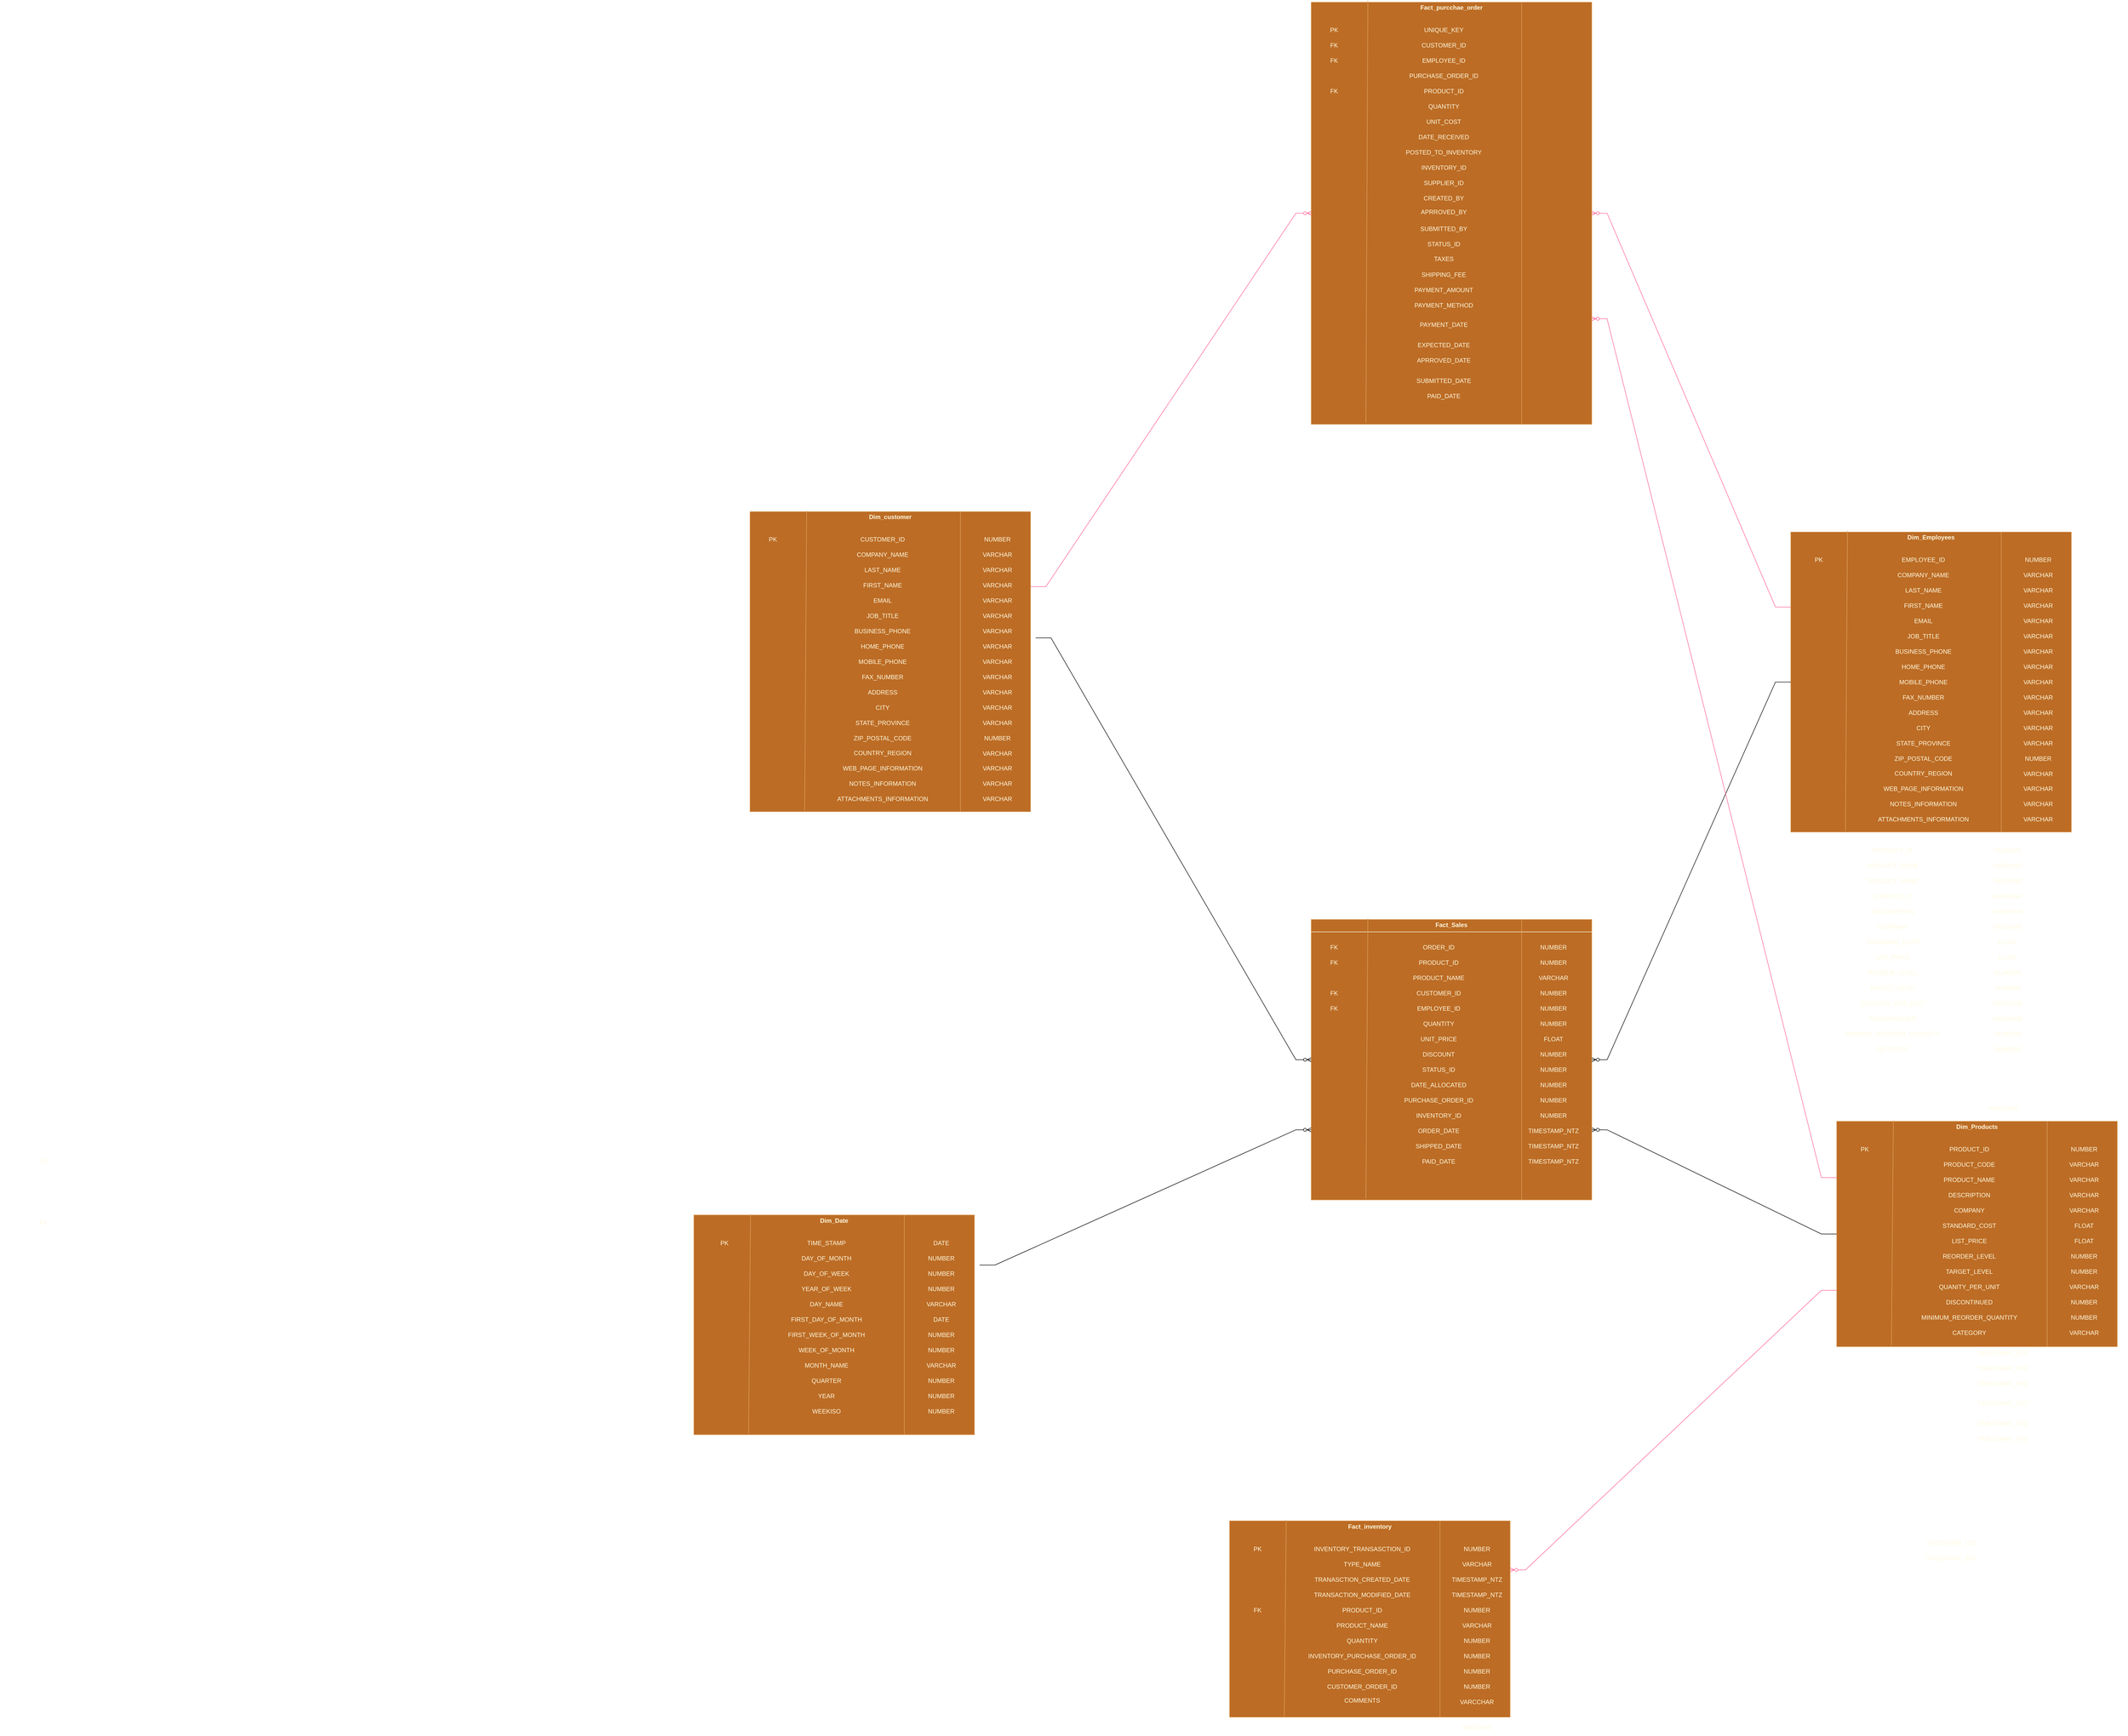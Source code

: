 <mxfile version="25.0.3">
  <diagram id="C5RBs43oDa-KdzZeNtuy" name="Page-1">
    <mxGraphModel dx="10677" dy="5749" grid="1" gridSize="10" guides="1" tooltips="1" connect="1" arrows="1" fold="1" page="1" pageScale="1" pageWidth="1169" pageHeight="827" background="none" math="0" shadow="0">
      <root>
        <mxCell id="WIyWlLk6GJQsqaUBKTNV-0" />
        <mxCell id="WIyWlLk6GJQsqaUBKTNV-1" parent="WIyWlLk6GJQsqaUBKTNV-0" />
        <mxCell id="CRGw__WvJegJSjzoH4Bh-66" value="&lt;p style=&quot;margin:0px;margin-top:4px;text-align:center;&quot;&gt;&lt;b&gt;Fact_Sales&lt;/b&gt;&lt;/p&gt;&lt;hr size=&quot;1&quot; style=&quot;border-style:solid;&quot;&gt;&lt;div style=&quot;height:2px;&quot;&gt;&lt;/div&gt;" style="verticalAlign=top;align=left;overflow=fill;html=1;whiteSpace=wrap;labelBackgroundColor=none;fillColor=#BC6C25;strokeColor=#DDA15E;fontColor=#FEFAE0;" vertex="1" parent="WIyWlLk6GJQsqaUBKTNV-1">
          <mxGeometry x="170" y="262.2" width="550" height="550" as="geometry" />
        </mxCell>
        <mxCell id="CRGw__WvJegJSjzoH4Bh-75" value="" style="endArrow=none;html=1;rounded=0;entryX=0.202;entryY=-0.004;entryDx=0;entryDy=0;exitX=0.195;exitY=0.996;exitDx=0;exitDy=0;entryPerimeter=0;exitPerimeter=0;labelBackgroundColor=none;fontColor=default;strokeColor=#DDA15E;" edge="1" parent="WIyWlLk6GJQsqaUBKTNV-1" source="CRGw__WvJegJSjzoH4Bh-66" target="CRGw__WvJegJSjzoH4Bh-66">
          <mxGeometry width="50" height="50" relative="1" as="geometry">
            <mxPoint x="520" y="462.2" as="sourcePoint" />
            <mxPoint x="570" y="412.2" as="targetPoint" />
          </mxGeometry>
        </mxCell>
        <mxCell id="CRGw__WvJegJSjzoH4Bh-146" value="NUMBER" style="text;html=1;align=center;verticalAlign=middle;whiteSpace=wrap;rounded=0;labelBackgroundColor=none;fontColor=#FEFAE0;" vertex="1" parent="WIyWlLk6GJQsqaUBKTNV-1">
          <mxGeometry x="560" y="302.2" width="170" height="30" as="geometry" />
        </mxCell>
        <mxCell id="CRGw__WvJegJSjzoH4Bh-147" value="NUMBER" style="text;html=1;align=center;verticalAlign=middle;whiteSpace=wrap;rounded=0;labelBackgroundColor=none;fontColor=#FEFAE0;" vertex="1" parent="WIyWlLk6GJQsqaUBKTNV-1">
          <mxGeometry x="560" y="332.2" width="170" height="30" as="geometry" />
        </mxCell>
        <mxCell id="CRGw__WvJegJSjzoH4Bh-148" value="VARCHAR" style="text;html=1;align=center;verticalAlign=middle;whiteSpace=wrap;rounded=0;labelBackgroundColor=none;fontColor=#FEFAE0;" vertex="1" parent="WIyWlLk6GJQsqaUBKTNV-1">
          <mxGeometry x="560" y="362.2" width="170" height="30" as="geometry" />
        </mxCell>
        <mxCell id="CRGw__WvJegJSjzoH4Bh-149" value="NUMBER" style="text;html=1;align=center;verticalAlign=middle;whiteSpace=wrap;rounded=0;labelBackgroundColor=none;fontColor=#FEFAE0;" vertex="1" parent="WIyWlLk6GJQsqaUBKTNV-1">
          <mxGeometry x="560" y="392.2" width="170" height="30" as="geometry" />
        </mxCell>
        <mxCell id="CRGw__WvJegJSjzoH4Bh-150" value="NUMBER" style="text;html=1;align=center;verticalAlign=middle;whiteSpace=wrap;rounded=0;labelBackgroundColor=none;fontColor=#FEFAE0;" vertex="1" parent="WIyWlLk6GJQsqaUBKTNV-1">
          <mxGeometry x="560" y="422.2" width="170" height="30" as="geometry" />
        </mxCell>
        <mxCell id="CRGw__WvJegJSjzoH4Bh-151" value="NUMBER" style="text;html=1;align=center;verticalAlign=middle;whiteSpace=wrap;rounded=0;labelBackgroundColor=none;fontColor=#FEFAE0;" vertex="1" parent="WIyWlLk6GJQsqaUBKTNV-1">
          <mxGeometry x="560" y="452.2" width="170" height="30" as="geometry" />
        </mxCell>
        <mxCell id="CRGw__WvJegJSjzoH4Bh-152" value="FLOAT" style="text;html=1;align=center;verticalAlign=middle;whiteSpace=wrap;rounded=0;labelBackgroundColor=none;fontColor=#FEFAE0;" vertex="1" parent="WIyWlLk6GJQsqaUBKTNV-1">
          <mxGeometry x="560" y="482.2" width="170" height="30" as="geometry" />
        </mxCell>
        <mxCell id="CRGw__WvJegJSjzoH4Bh-153" value="NUMBER" style="text;html=1;align=center;verticalAlign=middle;whiteSpace=wrap;rounded=0;labelBackgroundColor=none;fontColor=#FEFAE0;" vertex="1" parent="WIyWlLk6GJQsqaUBKTNV-1">
          <mxGeometry x="560" y="512.2" width="170" height="30" as="geometry" />
        </mxCell>
        <mxCell id="CRGw__WvJegJSjzoH4Bh-154" value="NUMBER" style="text;html=1;align=center;verticalAlign=middle;whiteSpace=wrap;rounded=0;labelBackgroundColor=none;fontColor=#FEFAE0;" vertex="1" parent="WIyWlLk6GJQsqaUBKTNV-1">
          <mxGeometry x="560" y="542.2" width="170" height="30" as="geometry" />
        </mxCell>
        <mxCell id="CRGw__WvJegJSjzoH4Bh-155" value="NUMBER" style="text;html=1;align=center;verticalAlign=middle;whiteSpace=wrap;rounded=0;labelBackgroundColor=none;fontColor=#FEFAE0;" vertex="1" parent="WIyWlLk6GJQsqaUBKTNV-1">
          <mxGeometry x="560" y="572.2" width="170" height="30" as="geometry" />
        </mxCell>
        <mxCell id="CRGw__WvJegJSjzoH4Bh-156" value="NUMBER" style="text;html=1;align=center;verticalAlign=middle;whiteSpace=wrap;rounded=0;labelBackgroundColor=none;fontColor=#FEFAE0;" vertex="1" parent="WIyWlLk6GJQsqaUBKTNV-1">
          <mxGeometry x="560" y="602.2" width="170" height="30" as="geometry" />
        </mxCell>
        <mxCell id="CRGw__WvJegJSjzoH4Bh-157" value="NUMBER" style="text;html=1;align=center;verticalAlign=middle;whiteSpace=wrap;rounded=0;labelBackgroundColor=none;fontColor=#FEFAE0;" vertex="1" parent="WIyWlLk6GJQsqaUBKTNV-1">
          <mxGeometry x="560" y="632.2" width="170" height="30" as="geometry" />
        </mxCell>
        <mxCell id="CRGw__WvJegJSjzoH4Bh-158" value="TIMESTAMP_NTZ" style="text;html=1;align=center;verticalAlign=middle;whiteSpace=wrap;rounded=0;labelBackgroundColor=none;fontColor=#FEFAE0;" vertex="1" parent="WIyWlLk6GJQsqaUBKTNV-1">
          <mxGeometry x="560" y="662.2" width="170" height="30" as="geometry" />
        </mxCell>
        <mxCell id="CRGw__WvJegJSjzoH4Bh-159" value="TIMESTAMP_NTZ" style="text;html=1;align=center;verticalAlign=middle;whiteSpace=wrap;rounded=0;labelBackgroundColor=none;fontColor=#FEFAE0;" vertex="1" parent="WIyWlLk6GJQsqaUBKTNV-1">
          <mxGeometry x="560" y="692.2" width="170" height="30" as="geometry" />
        </mxCell>
        <mxCell id="CRGw__WvJegJSjzoH4Bh-160" value="TIMESTAMP_NTZ" style="text;html=1;align=center;verticalAlign=middle;whiteSpace=wrap;rounded=0;labelBackgroundColor=none;fontColor=#FEFAE0;" vertex="1" parent="WIyWlLk6GJQsqaUBKTNV-1">
          <mxGeometry x="560" y="722.2" width="170" height="30" as="geometry" />
        </mxCell>
        <mxCell id="CRGw__WvJegJSjzoH4Bh-161" value="ORDER_ID" style="text;html=1;align=center;verticalAlign=middle;whiteSpace=wrap;rounded=0;labelBackgroundColor=none;fontColor=#FEFAE0;" vertex="1" parent="WIyWlLk6GJQsqaUBKTNV-1">
          <mxGeometry x="340" y="302.2" width="160" height="30" as="geometry" />
        </mxCell>
        <mxCell id="CRGw__WvJegJSjzoH4Bh-162" value="PRODUCT_ID" style="text;html=1;align=center;verticalAlign=middle;whiteSpace=wrap;rounded=0;labelBackgroundColor=none;fontColor=#FEFAE0;" vertex="1" parent="WIyWlLk6GJQsqaUBKTNV-1">
          <mxGeometry x="340" y="332.2" width="160" height="30" as="geometry" />
        </mxCell>
        <mxCell id="CRGw__WvJegJSjzoH4Bh-163" value="PRODUCT_NAME" style="text;html=1;align=center;verticalAlign=middle;whiteSpace=wrap;rounded=0;labelBackgroundColor=none;fontColor=#FEFAE0;" vertex="1" parent="WIyWlLk6GJQsqaUBKTNV-1">
          <mxGeometry x="340" y="362.2" width="160" height="30" as="geometry" />
        </mxCell>
        <mxCell id="CRGw__WvJegJSjzoH4Bh-164" value="CUSTOMER_ID" style="text;html=1;align=center;verticalAlign=middle;whiteSpace=wrap;rounded=0;labelBackgroundColor=none;fontColor=#FEFAE0;" vertex="1" parent="WIyWlLk6GJQsqaUBKTNV-1">
          <mxGeometry x="340" y="392.2" width="160" height="30" as="geometry" />
        </mxCell>
        <mxCell id="CRGw__WvJegJSjzoH4Bh-165" value="EMPLOYEE_ID" style="text;html=1;align=center;verticalAlign=middle;whiteSpace=wrap;rounded=0;labelBackgroundColor=none;fontColor=#FEFAE0;" vertex="1" parent="WIyWlLk6GJQsqaUBKTNV-1">
          <mxGeometry x="340" y="422.2" width="160" height="30" as="geometry" />
        </mxCell>
        <mxCell id="CRGw__WvJegJSjzoH4Bh-166" value="QUANTITY" style="text;html=1;align=center;verticalAlign=middle;whiteSpace=wrap;rounded=0;labelBackgroundColor=none;fontColor=#FEFAE0;" vertex="1" parent="WIyWlLk6GJQsqaUBKTNV-1">
          <mxGeometry x="340" y="452.2" width="160" height="30" as="geometry" />
        </mxCell>
        <mxCell id="CRGw__WvJegJSjzoH4Bh-167" value="UNIT_PRICE" style="text;html=1;align=center;verticalAlign=middle;whiteSpace=wrap;rounded=0;labelBackgroundColor=none;fontColor=#FEFAE0;" vertex="1" parent="WIyWlLk6GJQsqaUBKTNV-1">
          <mxGeometry x="340" y="482.2" width="160" height="30" as="geometry" />
        </mxCell>
        <mxCell id="CRGw__WvJegJSjzoH4Bh-168" value="DISCOUNT" style="text;html=1;align=center;verticalAlign=middle;whiteSpace=wrap;rounded=0;labelBackgroundColor=none;fontColor=#FEFAE0;" vertex="1" parent="WIyWlLk6GJQsqaUBKTNV-1">
          <mxGeometry x="340" y="512.2" width="160" height="30" as="geometry" />
        </mxCell>
        <mxCell id="CRGw__WvJegJSjzoH4Bh-169" value="STATUS_ID" style="text;html=1;align=center;verticalAlign=middle;whiteSpace=wrap;rounded=0;labelBackgroundColor=none;fontColor=#FEFAE0;" vertex="1" parent="WIyWlLk6GJQsqaUBKTNV-1">
          <mxGeometry x="340" y="542.2" width="160" height="30" as="geometry" />
        </mxCell>
        <mxCell id="CRGw__WvJegJSjzoH4Bh-170" value="DATE_ALLOCATED" style="text;html=1;align=center;verticalAlign=middle;whiteSpace=wrap;rounded=0;labelBackgroundColor=none;fontColor=#FEFAE0;" vertex="1" parent="WIyWlLk6GJQsqaUBKTNV-1">
          <mxGeometry x="340" y="572.2" width="160" height="30" as="geometry" />
        </mxCell>
        <mxCell id="CRGw__WvJegJSjzoH4Bh-171" value="PURCHASE_ORDER_ID" style="text;html=1;align=center;verticalAlign=middle;whiteSpace=wrap;rounded=0;labelBackgroundColor=none;fontColor=#FEFAE0;" vertex="1" parent="WIyWlLk6GJQsqaUBKTNV-1">
          <mxGeometry x="340" y="602.2" width="160" height="30" as="geometry" />
        </mxCell>
        <mxCell id="CRGw__WvJegJSjzoH4Bh-172" value="INVENTORY_ID" style="text;html=1;align=center;verticalAlign=middle;whiteSpace=wrap;rounded=0;labelBackgroundColor=none;fontColor=#FEFAE0;" vertex="1" parent="WIyWlLk6GJQsqaUBKTNV-1">
          <mxGeometry x="340" y="632.2" width="160" height="30" as="geometry" />
        </mxCell>
        <mxCell id="CRGw__WvJegJSjzoH4Bh-173" value="ORDER_DATE" style="text;html=1;align=center;verticalAlign=middle;whiteSpace=wrap;rounded=0;labelBackgroundColor=none;fontColor=#FEFAE0;" vertex="1" parent="WIyWlLk6GJQsqaUBKTNV-1">
          <mxGeometry x="340" y="662.2" width="160" height="30" as="geometry" />
        </mxCell>
        <mxCell id="CRGw__WvJegJSjzoH4Bh-174" value="SHIPPED_DATE" style="text;html=1;align=center;verticalAlign=middle;whiteSpace=wrap;rounded=0;labelBackgroundColor=none;fontColor=#FEFAE0;" vertex="1" parent="WIyWlLk6GJQsqaUBKTNV-1">
          <mxGeometry x="340" y="692.2" width="160" height="30" as="geometry" />
        </mxCell>
        <mxCell id="CRGw__WvJegJSjzoH4Bh-175" value="PAID_DATE" style="text;html=1;align=center;verticalAlign=middle;whiteSpace=wrap;rounded=0;labelBackgroundColor=none;fontColor=#FEFAE0;" vertex="1" parent="WIyWlLk6GJQsqaUBKTNV-1">
          <mxGeometry x="340" y="722.2" width="160" height="30" as="geometry" />
        </mxCell>
        <mxCell id="CRGw__WvJegJSjzoH4Bh-176" value="" style="endArrow=none;html=1;rounded=0;entryX=0.75;entryY=0;entryDx=0;entryDy=0;exitX=0.75;exitY=1;exitDx=0;exitDy=0;labelBackgroundColor=none;fontColor=default;strokeColor=#DDA15E;" edge="1" parent="WIyWlLk6GJQsqaUBKTNV-1" source="CRGw__WvJegJSjzoH4Bh-66" target="CRGw__WvJegJSjzoH4Bh-66">
          <mxGeometry width="50" height="50" relative="1" as="geometry">
            <mxPoint x="303" y="822.2" as="sourcePoint" />
            <mxPoint x="303" y="272.2" as="targetPoint" />
          </mxGeometry>
        </mxCell>
        <mxCell id="CRGw__WvJegJSjzoH4Bh-177" value="FK" style="text;html=1;align=center;verticalAlign=middle;whiteSpace=wrap;rounded=0;labelBackgroundColor=none;fontColor=#FEFAE0;" vertex="1" parent="WIyWlLk6GJQsqaUBKTNV-1">
          <mxGeometry x="130" y="302.2" width="170" height="30" as="geometry" />
        </mxCell>
        <mxCell id="CRGw__WvJegJSjzoH4Bh-178" value="FK" style="text;html=1;align=center;verticalAlign=middle;whiteSpace=wrap;rounded=0;labelBackgroundColor=none;fontColor=#FEFAE0;" vertex="1" parent="WIyWlLk6GJQsqaUBKTNV-1">
          <mxGeometry x="130" y="332.2" width="170" height="30" as="geometry" />
        </mxCell>
        <mxCell id="CRGw__WvJegJSjzoH4Bh-179" value="FK" style="text;html=1;align=center;verticalAlign=middle;whiteSpace=wrap;rounded=0;labelBackgroundColor=none;fontColor=#FEFAE0;" vertex="1" parent="WIyWlLk6GJQsqaUBKTNV-1">
          <mxGeometry x="130" y="392.2" width="170" height="30" as="geometry" />
        </mxCell>
        <mxCell id="CRGw__WvJegJSjzoH4Bh-180" value="FK" style="text;html=1;align=center;verticalAlign=middle;whiteSpace=wrap;rounded=0;labelBackgroundColor=none;fontColor=#FEFAE0;" vertex="1" parent="WIyWlLk6GJQsqaUBKTNV-1">
          <mxGeometry x="130" y="422.2" width="170" height="30" as="geometry" />
        </mxCell>
        <mxCell id="CRGw__WvJegJSjzoH4Bh-183" value="&lt;p style=&quot;margin:0px;margin-top:4px;text-align:center;&quot;&gt;&lt;b&gt;Fact_purcchae_order&lt;/b&gt;&lt;/p&gt;" style="verticalAlign=top;align=left;overflow=fill;html=1;whiteSpace=wrap;labelBackgroundColor=none;fillColor=#BC6C25;strokeColor=#DDA15E;fontColor=#FEFAE0;" vertex="1" parent="WIyWlLk6GJQsqaUBKTNV-1">
          <mxGeometry x="170" y="-1536.69" width="550" height="827.8" as="geometry" />
        </mxCell>
        <mxCell id="CRGw__WvJegJSjzoH4Bh-184" value="" style="endArrow=none;html=1;rounded=0;entryX=0.202;entryY=-0.004;entryDx=0;entryDy=0;exitX=0.195;exitY=0.996;exitDx=0;exitDy=0;entryPerimeter=0;exitPerimeter=0;labelBackgroundColor=none;fontColor=default;strokeColor=#DDA15E;" edge="1" parent="WIyWlLk6GJQsqaUBKTNV-1" source="CRGw__WvJegJSjzoH4Bh-183" target="CRGw__WvJegJSjzoH4Bh-183">
          <mxGeometry width="50" height="50" relative="1" as="geometry">
            <mxPoint x="520" y="-1336.69" as="sourcePoint" />
            <mxPoint x="570" y="-1386.69" as="targetPoint" />
          </mxGeometry>
        </mxCell>
        <mxCell id="CRGw__WvJegJSjzoH4Bh-185" value="VARCHAR" style="text;html=1;align=center;verticalAlign=middle;whiteSpace=wrap;rounded=0;labelBackgroundColor=none;fontColor=#FEFAE0;" vertex="1" parent="WIyWlLk6GJQsqaUBKTNV-1">
          <mxGeometry x="1440" y="617.82" width="170" height="30" as="geometry" />
        </mxCell>
        <mxCell id="CRGw__WvJegJSjzoH4Bh-186" value="NUMBER" style="text;html=1;align=center;verticalAlign=middle;whiteSpace=wrap;rounded=0;labelBackgroundColor=none;fontColor=#FEFAE0;" vertex="1" parent="WIyWlLk6GJQsqaUBKTNV-1">
          <mxGeometry x="1440" y="647.82" width="170" height="30" as="geometry" />
        </mxCell>
        <mxCell id="CRGw__WvJegJSjzoH4Bh-187" value="NUMBER" style="text;html=1;align=center;verticalAlign=middle;whiteSpace=wrap;rounded=0;labelBackgroundColor=none;fontColor=#FEFAE0;" vertex="1" parent="WIyWlLk6GJQsqaUBKTNV-1">
          <mxGeometry x="1440" y="677.82" width="170" height="30" as="geometry" />
        </mxCell>
        <mxCell id="CRGw__WvJegJSjzoH4Bh-188" value="NUMBER" style="text;html=1;align=center;verticalAlign=middle;whiteSpace=wrap;rounded=0;labelBackgroundColor=none;fontColor=#FEFAE0;" vertex="1" parent="WIyWlLk6GJQsqaUBKTNV-1">
          <mxGeometry x="1440" y="707.82" width="170" height="30" as="geometry" />
        </mxCell>
        <mxCell id="CRGw__WvJegJSjzoH4Bh-189" value="NUMBER" style="text;html=1;align=center;verticalAlign=middle;whiteSpace=wrap;rounded=0;labelBackgroundColor=none;fontColor=#FEFAE0;" vertex="1" parent="WIyWlLk6GJQsqaUBKTNV-1">
          <mxGeometry x="1440" y="737.82" width="170" height="30" as="geometry" />
        </mxCell>
        <mxCell id="CRGw__WvJegJSjzoH4Bh-190" value="NUMBER" style="text;html=1;align=center;verticalAlign=middle;whiteSpace=wrap;rounded=0;labelBackgroundColor=none;fontColor=#FEFAE0;" vertex="1" parent="WIyWlLk6GJQsqaUBKTNV-1">
          <mxGeometry x="1440" y="767.82" width="170" height="30" as="geometry" />
        </mxCell>
        <mxCell id="CRGw__WvJegJSjzoH4Bh-191" value="FLOAT" style="text;html=1;align=center;verticalAlign=middle;whiteSpace=wrap;rounded=0;labelBackgroundColor=none;fontColor=#FEFAE0;" vertex="1" parent="WIyWlLk6GJQsqaUBKTNV-1">
          <mxGeometry x="1440" y="797.82" width="170" height="30" as="geometry" />
        </mxCell>
        <mxCell id="CRGw__WvJegJSjzoH4Bh-192" value="TIMESTAMP_NTZ" style="text;html=1;align=center;verticalAlign=middle;whiteSpace=wrap;rounded=0;labelBackgroundColor=none;fontColor=#FEFAE0;" vertex="1" parent="WIyWlLk6GJQsqaUBKTNV-1">
          <mxGeometry x="1440" y="827.82" width="170" height="30" as="geometry" />
        </mxCell>
        <mxCell id="CRGw__WvJegJSjzoH4Bh-193" value="NUMBER" style="text;html=1;align=center;verticalAlign=middle;whiteSpace=wrap;rounded=0;labelBackgroundColor=none;fontColor=#FEFAE0;" vertex="1" parent="WIyWlLk6GJQsqaUBKTNV-1">
          <mxGeometry x="1440" y="857.82" width="170" height="30" as="geometry" />
        </mxCell>
        <mxCell id="CRGw__WvJegJSjzoH4Bh-194" value="NUMBER" style="text;html=1;align=center;verticalAlign=middle;whiteSpace=wrap;rounded=0;labelBackgroundColor=none;fontColor=#FEFAE0;" vertex="1" parent="WIyWlLk6GJQsqaUBKTNV-1">
          <mxGeometry x="1440" y="887.82" width="170" height="30" as="geometry" />
        </mxCell>
        <mxCell id="CRGw__WvJegJSjzoH4Bh-195" value="NUMBER" style="text;html=1;align=center;verticalAlign=middle;whiteSpace=wrap;rounded=0;labelBackgroundColor=none;fontColor=#FEFAE0;" vertex="1" parent="WIyWlLk6GJQsqaUBKTNV-1">
          <mxGeometry x="1440" y="917.82" width="170" height="30" as="geometry" />
        </mxCell>
        <mxCell id="CRGw__WvJegJSjzoH4Bh-196" value="NUMBER" style="text;html=1;align=center;verticalAlign=middle;whiteSpace=wrap;rounded=0;labelBackgroundColor=none;fontColor=#FEFAE0;" vertex="1" parent="WIyWlLk6GJQsqaUBKTNV-1">
          <mxGeometry x="1440" y="947.82" width="170" height="30" as="geometry" />
        </mxCell>
        <mxCell id="CRGw__WvJegJSjzoH4Bh-197" value="TIMESTAMP_NTZ" style="text;html=1;align=center;verticalAlign=middle;whiteSpace=wrap;rounded=0;labelBackgroundColor=none;fontColor=#FEFAE0;" vertex="1" parent="WIyWlLk6GJQsqaUBKTNV-1">
          <mxGeometry x="1440" y="977.82" width="170" height="30" as="geometry" />
        </mxCell>
        <mxCell id="CRGw__WvJegJSjzoH4Bh-198" value="TIMESTAMP_NTZ" style="text;html=1;align=center;verticalAlign=middle;whiteSpace=wrap;rounded=0;labelBackgroundColor=none;fontColor=#FEFAE0;" vertex="1" parent="WIyWlLk6GJQsqaUBKTNV-1">
          <mxGeometry x="1440" y="1007.82" width="170" height="30" as="geometry" />
        </mxCell>
        <mxCell id="CRGw__WvJegJSjzoH4Bh-199" value="TIMESTAMP_NTZ" style="text;html=1;align=center;verticalAlign=middle;whiteSpace=wrap;rounded=0;labelBackgroundColor=none;fontColor=#FEFAE0;" vertex="1" parent="WIyWlLk6GJQsqaUBKTNV-1">
          <mxGeometry x="1440" y="1037.82" width="170" height="30" as="geometry" />
        </mxCell>
        <mxCell id="CRGw__WvJegJSjzoH4Bh-200" value="UNIQUE_KEY" style="text;html=1;align=center;verticalAlign=middle;whiteSpace=wrap;rounded=0;labelBackgroundColor=none;fontColor=#FEFAE0;" vertex="1" parent="WIyWlLk6GJQsqaUBKTNV-1">
          <mxGeometry x="350" y="-1496.69" width="160" height="30" as="geometry" />
        </mxCell>
        <mxCell id="CRGw__WvJegJSjzoH4Bh-201" value="CUSTOMER_ID" style="text;html=1;align=center;verticalAlign=middle;whiteSpace=wrap;rounded=0;labelBackgroundColor=none;fontColor=#FEFAE0;" vertex="1" parent="WIyWlLk6GJQsqaUBKTNV-1">
          <mxGeometry x="350" y="-1466.69" width="160" height="30" as="geometry" />
        </mxCell>
        <mxCell id="CRGw__WvJegJSjzoH4Bh-202" value="EMPLOYEE_ID" style="text;html=1;align=center;verticalAlign=middle;whiteSpace=wrap;rounded=0;labelBackgroundColor=none;fontColor=#FEFAE0;" vertex="1" parent="WIyWlLk6GJQsqaUBKTNV-1">
          <mxGeometry x="350" y="-1436.69" width="160" height="30" as="geometry" />
        </mxCell>
        <mxCell id="CRGw__WvJegJSjzoH4Bh-203" value="PURCHASE_ORDER_ID" style="text;html=1;align=center;verticalAlign=middle;whiteSpace=wrap;rounded=0;labelBackgroundColor=none;fontColor=#FEFAE0;" vertex="1" parent="WIyWlLk6GJQsqaUBKTNV-1">
          <mxGeometry x="350" y="-1406.69" width="160" height="30" as="geometry" />
        </mxCell>
        <mxCell id="CRGw__WvJegJSjzoH4Bh-204" value="PRODUCT_ID" style="text;html=1;align=center;verticalAlign=middle;whiteSpace=wrap;rounded=0;labelBackgroundColor=none;fontColor=#FEFAE0;" vertex="1" parent="WIyWlLk6GJQsqaUBKTNV-1">
          <mxGeometry x="350" y="-1376.69" width="160" height="30" as="geometry" />
        </mxCell>
        <mxCell id="CRGw__WvJegJSjzoH4Bh-205" value="QUANTITY" style="text;html=1;align=center;verticalAlign=middle;whiteSpace=wrap;rounded=0;labelBackgroundColor=none;fontColor=#FEFAE0;" vertex="1" parent="WIyWlLk6GJQsqaUBKTNV-1">
          <mxGeometry x="350" y="-1346.69" width="160" height="30" as="geometry" />
        </mxCell>
        <mxCell id="CRGw__WvJegJSjzoH4Bh-206" value="UNIT_COST" style="text;html=1;align=center;verticalAlign=middle;whiteSpace=wrap;rounded=0;labelBackgroundColor=none;fontColor=#FEFAE0;" vertex="1" parent="WIyWlLk6GJQsqaUBKTNV-1">
          <mxGeometry x="350" y="-1316.69" width="160" height="30" as="geometry" />
        </mxCell>
        <mxCell id="CRGw__WvJegJSjzoH4Bh-207" value="DATE_RECEIVED" style="text;html=1;align=center;verticalAlign=middle;whiteSpace=wrap;rounded=0;labelBackgroundColor=none;fontColor=#FEFAE0;" vertex="1" parent="WIyWlLk6GJQsqaUBKTNV-1">
          <mxGeometry x="350" y="-1286.69" width="160" height="30" as="geometry" />
        </mxCell>
        <mxCell id="CRGw__WvJegJSjzoH4Bh-208" value="POSTED_TO_INVENTORY" style="text;html=1;align=center;verticalAlign=middle;whiteSpace=wrap;rounded=0;labelBackgroundColor=none;fontColor=#FEFAE0;" vertex="1" parent="WIyWlLk6GJQsqaUBKTNV-1">
          <mxGeometry x="350" y="-1256.69" width="160" height="30" as="geometry" />
        </mxCell>
        <mxCell id="CRGw__WvJegJSjzoH4Bh-209" value="INVENTORY_ID" style="text;html=1;align=center;verticalAlign=middle;whiteSpace=wrap;rounded=0;labelBackgroundColor=none;fontColor=#FEFAE0;" vertex="1" parent="WIyWlLk6GJQsqaUBKTNV-1">
          <mxGeometry x="350" y="-1226.69" width="160" height="30" as="geometry" />
        </mxCell>
        <mxCell id="CRGw__WvJegJSjzoH4Bh-210" value="SUPPLIER_ID" style="text;html=1;align=center;verticalAlign=middle;whiteSpace=wrap;rounded=0;labelBackgroundColor=none;fontColor=#FEFAE0;" vertex="1" parent="WIyWlLk6GJQsqaUBKTNV-1">
          <mxGeometry x="350" y="-1196.69" width="160" height="30" as="geometry" />
        </mxCell>
        <mxCell id="CRGw__WvJegJSjzoH4Bh-211" value="CREATED_BY" style="text;html=1;align=center;verticalAlign=middle;whiteSpace=wrap;rounded=0;labelBackgroundColor=none;fontColor=#FEFAE0;" vertex="1" parent="WIyWlLk6GJQsqaUBKTNV-1">
          <mxGeometry x="350" y="-1166.69" width="160" height="30" as="geometry" />
        </mxCell>
        <mxCell id="CRGw__WvJegJSjzoH4Bh-212" value="SUBMITTED_DATE" style="text;html=1;align=center;verticalAlign=middle;whiteSpace=wrap;rounded=0;labelBackgroundColor=none;fontColor=#FEFAE0;" vertex="1" parent="WIyWlLk6GJQsqaUBKTNV-1">
          <mxGeometry x="350" y="-808.89" width="160" height="30" as="geometry" />
        </mxCell>
        <mxCell id="CRGw__WvJegJSjzoH4Bh-214" value="STATUS_ID" style="text;html=1;align=center;verticalAlign=middle;whiteSpace=wrap;rounded=0;labelBackgroundColor=none;fontColor=#FEFAE0;" vertex="1" parent="WIyWlLk6GJQsqaUBKTNV-1">
          <mxGeometry x="350" y="-1075.59" width="160" height="27.8" as="geometry" />
        </mxCell>
        <mxCell id="CRGw__WvJegJSjzoH4Bh-215" value="" style="endArrow=none;html=1;rounded=0;entryX=0.75;entryY=0;entryDx=0;entryDy=0;exitX=0.75;exitY=1;exitDx=0;exitDy=0;labelBackgroundColor=none;fontColor=default;strokeColor=#DDA15E;" edge="1" parent="WIyWlLk6GJQsqaUBKTNV-1" source="CRGw__WvJegJSjzoH4Bh-183" target="CRGw__WvJegJSjzoH4Bh-183">
          <mxGeometry width="50" height="50" relative="1" as="geometry">
            <mxPoint x="303" y="-976.69" as="sourcePoint" />
            <mxPoint x="303" y="-1526.69" as="targetPoint" />
          </mxGeometry>
        </mxCell>
        <mxCell id="CRGw__WvJegJSjzoH4Bh-216" value="PK" style="text;html=1;align=center;verticalAlign=middle;whiteSpace=wrap;rounded=0;labelBackgroundColor=none;fontColor=#FEFAE0;" vertex="1" parent="WIyWlLk6GJQsqaUBKTNV-1">
          <mxGeometry x="130" y="-1496.69" width="170" height="30" as="geometry" />
        </mxCell>
        <mxCell id="CRGw__WvJegJSjzoH4Bh-223" value="EXPECTED_DATE" style="text;html=1;align=center;verticalAlign=middle;whiteSpace=wrap;rounded=0;labelBackgroundColor=none;fontColor=#FEFAE0;" vertex="1" parent="WIyWlLk6GJQsqaUBKTNV-1">
          <mxGeometry x="350" y="-878.89" width="160" height="30" as="geometry" />
        </mxCell>
        <mxCell id="CRGw__WvJegJSjzoH4Bh-224" value="SHIPPING_FEE" style="text;html=1;align=center;verticalAlign=middle;whiteSpace=wrap;rounded=0;labelBackgroundColor=none;fontColor=#FEFAE0;" vertex="1" parent="WIyWlLk6GJQsqaUBKTNV-1">
          <mxGeometry x="350" y="-1016.69" width="160" height="30" as="geometry" />
        </mxCell>
        <mxCell id="CRGw__WvJegJSjzoH4Bh-225" value="TAXES" style="text;html=1;align=center;verticalAlign=middle;whiteSpace=wrap;rounded=0;labelBackgroundColor=none;fontColor=#FEFAE0;" vertex="1" parent="WIyWlLk6GJQsqaUBKTNV-1">
          <mxGeometry x="350" y="-1047.79" width="160" height="30" as="geometry" />
        </mxCell>
        <mxCell id="CRGw__WvJegJSjzoH4Bh-226" value="PAYMENT_DATE" style="text;html=1;align=center;verticalAlign=middle;whiteSpace=wrap;rounded=0;labelBackgroundColor=none;fontColor=#FEFAE0;" vertex="1" parent="WIyWlLk6GJQsqaUBKTNV-1">
          <mxGeometry x="350" y="-918.89" width="160" height="30" as="geometry" />
        </mxCell>
        <mxCell id="CRGw__WvJegJSjzoH4Bh-227" value="PAYMENT_AMOUNT" style="text;html=1;align=center;verticalAlign=middle;whiteSpace=wrap;rounded=0;labelBackgroundColor=none;fontColor=#FEFAE0;" vertex="1" parent="WIyWlLk6GJQsqaUBKTNV-1">
          <mxGeometry x="350" y="-986.69" width="160" height="30" as="geometry" />
        </mxCell>
        <mxCell id="CRGw__WvJegJSjzoH4Bh-228" value="PAYMENT_METHOD" style="text;html=1;align=center;verticalAlign=middle;whiteSpace=wrap;rounded=0;labelBackgroundColor=none;fontColor=#FEFAE0;" vertex="1" parent="WIyWlLk6GJQsqaUBKTNV-1">
          <mxGeometry x="350" y="-956.69" width="160" height="30" as="geometry" />
        </mxCell>
        <mxCell id="CRGw__WvJegJSjzoH4Bh-229" value="APRROVED_BY" style="text;html=1;align=center;verticalAlign=middle;whiteSpace=wrap;rounded=0;labelBackgroundColor=none;fontColor=#FEFAE0;" vertex="1" parent="WIyWlLk6GJQsqaUBKTNV-1">
          <mxGeometry x="350" y="-1139.89" width="160" height="30" as="geometry" />
        </mxCell>
        <mxCell id="CRGw__WvJegJSjzoH4Bh-230" value="APRROVED_DATE" style="text;html=1;align=center;verticalAlign=middle;whiteSpace=wrap;rounded=0;labelBackgroundColor=none;fontColor=#FEFAE0;" vertex="1" parent="WIyWlLk6GJQsqaUBKTNV-1">
          <mxGeometry x="350" y="-848.89" width="160" height="30" as="geometry" />
        </mxCell>
        <mxCell id="CRGw__WvJegJSjzoH4Bh-231" value="SUBMITTED_BY" style="text;html=1;align=center;verticalAlign=middle;whiteSpace=wrap;rounded=0;labelBackgroundColor=none;fontColor=#FEFAE0;" vertex="1" parent="WIyWlLk6GJQsqaUBKTNV-1">
          <mxGeometry x="350" y="-1106.69" width="160" height="30" as="geometry" />
        </mxCell>
        <mxCell id="CRGw__WvJegJSjzoH4Bh-232" value="PAID_DATE" style="text;html=1;align=center;verticalAlign=middle;whiteSpace=wrap;rounded=0;labelBackgroundColor=none;fontColor=#FEFAE0;" vertex="1" parent="WIyWlLk6GJQsqaUBKTNV-1">
          <mxGeometry x="350" y="-778.89" width="160" height="30" as="geometry" />
        </mxCell>
        <mxCell id="CRGw__WvJegJSjzoH4Bh-234" value="TIMESTAMP_NTZ" style="text;html=1;align=center;verticalAlign=middle;whiteSpace=wrap;rounded=0;labelBackgroundColor=none;fontColor=#FEFAE0;" vertex="1" parent="WIyWlLk6GJQsqaUBKTNV-1">
          <mxGeometry x="1440" y="1067.82" width="170" height="30" as="geometry" />
        </mxCell>
        <mxCell id="CRGw__WvJegJSjzoH4Bh-235" value="TIMESTAMP_NTZ" style="text;html=1;align=center;verticalAlign=middle;whiteSpace=wrap;rounded=0;labelBackgroundColor=none;fontColor=#FEFAE0;" vertex="1" parent="WIyWlLk6GJQsqaUBKTNV-1">
          <mxGeometry x="1440" y="1097.82" width="170" height="30" as="geometry" />
        </mxCell>
        <mxCell id="CRGw__WvJegJSjzoH4Bh-236" value="TIMESTAMP_NTZ" style="text;html=1;align=center;verticalAlign=middle;whiteSpace=wrap;rounded=0;labelBackgroundColor=none;fontColor=#FEFAE0;" vertex="1" parent="WIyWlLk6GJQsqaUBKTNV-1">
          <mxGeometry x="1440" y="1127.82" width="170" height="30" as="geometry" />
        </mxCell>
        <mxCell id="CRGw__WvJegJSjzoH4Bh-237" value="TIMESTAMP_NTZ" style="text;html=1;align=center;verticalAlign=middle;whiteSpace=wrap;rounded=0;labelBackgroundColor=none;fontColor=#FEFAE0;" vertex="1" parent="WIyWlLk6GJQsqaUBKTNV-1">
          <mxGeometry x="1440" y="1157.82" width="170" height="30" as="geometry" />
        </mxCell>
        <mxCell id="CRGw__WvJegJSjzoH4Bh-238" value="TIMESTAMP_NTZ" style="text;html=1;align=center;verticalAlign=middle;whiteSpace=wrap;rounded=0;labelBackgroundColor=none;fontColor=#FEFAE0;" vertex="1" parent="WIyWlLk6GJQsqaUBKTNV-1">
          <mxGeometry x="1440" y="1195.62" width="170" height="30" as="geometry" />
        </mxCell>
        <mxCell id="CRGw__WvJegJSjzoH4Bh-239" value="TIMESTAMP_NTZ" style="text;html=1;align=center;verticalAlign=middle;whiteSpace=wrap;rounded=0;labelBackgroundColor=none;fontColor=#FEFAE0;" vertex="1" parent="WIyWlLk6GJQsqaUBKTNV-1">
          <mxGeometry x="1440" y="1235.62" width="170" height="30" as="geometry" />
        </mxCell>
        <mxCell id="CRGw__WvJegJSjzoH4Bh-240" value="TIMESTAMP_NTZ" style="text;html=1;align=center;verticalAlign=middle;whiteSpace=wrap;rounded=0;labelBackgroundColor=none;fontColor=#FEFAE0;" vertex="1" parent="WIyWlLk6GJQsqaUBKTNV-1">
          <mxGeometry x="1440" y="1265.62" width="170" height="30" as="geometry" />
        </mxCell>
        <mxCell id="CRGw__WvJegJSjzoH4Bh-241" value="TIMESTAMP_NTZ" style="text;html=1;align=center;verticalAlign=middle;whiteSpace=wrap;rounded=0;labelBackgroundColor=none;fontColor=#FEFAE0;" vertex="1" parent="WIyWlLk6GJQsqaUBKTNV-1">
          <mxGeometry x="1340" y="1470" width="170" height="30" as="geometry" />
        </mxCell>
        <mxCell id="CRGw__WvJegJSjzoH4Bh-242" value="TIMESTAMP_NTZ" style="text;html=1;align=center;verticalAlign=middle;whiteSpace=wrap;rounded=0;labelBackgroundColor=none;fontColor=#FEFAE0;" vertex="1" parent="WIyWlLk6GJQsqaUBKTNV-1">
          <mxGeometry x="1340" y="1500" width="170" height="30" as="geometry" />
        </mxCell>
        <mxCell id="CRGw__WvJegJSjzoH4Bh-243" value="FK" style="text;html=1;align=center;verticalAlign=middle;whiteSpace=wrap;rounded=0;labelBackgroundColor=none;fontColor=#FEFAE0;" vertex="1" parent="WIyWlLk6GJQsqaUBKTNV-1">
          <mxGeometry x="130" y="-1466.69" width="170" height="30" as="geometry" />
        </mxCell>
        <mxCell id="CRGw__WvJegJSjzoH4Bh-244" value="FK" style="text;html=1;align=center;verticalAlign=middle;whiteSpace=wrap;rounded=0;labelBackgroundColor=none;fontColor=#FEFAE0;" vertex="1" parent="WIyWlLk6GJQsqaUBKTNV-1">
          <mxGeometry x="130" y="-1436.69" width="170" height="30" as="geometry" />
        </mxCell>
        <mxCell id="CRGw__WvJegJSjzoH4Bh-246" value="FK" style="text;html=1;align=center;verticalAlign=middle;whiteSpace=wrap;rounded=0;labelBackgroundColor=none;fontColor=#FEFAE0;" vertex="1" parent="WIyWlLk6GJQsqaUBKTNV-1">
          <mxGeometry x="130" y="-1376.69" width="170" height="30" as="geometry" />
        </mxCell>
        <mxCell id="CRGw__WvJegJSjzoH4Bh-251" value="&lt;p style=&quot;margin:0px;margin-top:4px;text-align:center;&quot;&gt;&lt;b&gt;Fact_inventory&lt;/b&gt;&lt;/p&gt;" style="verticalAlign=top;align=left;overflow=fill;html=1;whiteSpace=wrap;labelBackgroundColor=none;fillColor=#BC6C25;strokeColor=#DDA15E;fontColor=#FEFAE0;" vertex="1" parent="WIyWlLk6GJQsqaUBKTNV-1">
          <mxGeometry x="10" y="1441.54" width="550" height="385.04" as="geometry" />
        </mxCell>
        <mxCell id="CRGw__WvJegJSjzoH4Bh-252" value="" style="endArrow=none;html=1;rounded=0;entryX=0.202;entryY=-0.004;entryDx=0;entryDy=0;exitX=0.195;exitY=0.996;exitDx=0;exitDy=0;entryPerimeter=0;exitPerimeter=0;labelBackgroundColor=none;fontColor=default;strokeColor=#DDA15E;" edge="1" parent="WIyWlLk6GJQsqaUBKTNV-1" source="CRGw__WvJegJSjzoH4Bh-251" target="CRGw__WvJegJSjzoH4Bh-251">
          <mxGeometry width="50" height="50" relative="1" as="geometry">
            <mxPoint x="360" y="1641.54" as="sourcePoint" />
            <mxPoint x="410" y="1591.54" as="targetPoint" />
          </mxGeometry>
        </mxCell>
        <mxCell id="CRGw__WvJegJSjzoH4Bh-253" value="NUMBER" style="text;html=1;align=center;verticalAlign=middle;whiteSpace=wrap;rounded=0;labelBackgroundColor=none;fontColor=#FEFAE0;" vertex="1" parent="WIyWlLk6GJQsqaUBKTNV-1">
          <mxGeometry x="410" y="1481.54" width="170" height="30" as="geometry" />
        </mxCell>
        <mxCell id="CRGw__WvJegJSjzoH4Bh-254" value="VARCHAR" style="text;html=1;align=center;verticalAlign=middle;whiteSpace=wrap;rounded=0;labelBackgroundColor=none;fontColor=#FEFAE0;" vertex="1" parent="WIyWlLk6GJQsqaUBKTNV-1">
          <mxGeometry x="410" y="1511.54" width="170" height="30" as="geometry" />
        </mxCell>
        <mxCell id="CRGw__WvJegJSjzoH4Bh-256" value="TIMESTAMP_NTZ" style="text;html=1;align=center;verticalAlign=middle;whiteSpace=wrap;rounded=0;labelBackgroundColor=none;fontColor=#FEFAE0;" vertex="1" parent="WIyWlLk6GJQsqaUBKTNV-1">
          <mxGeometry x="410" y="1571.54" width="170" height="30" as="geometry" />
        </mxCell>
        <mxCell id="CRGw__WvJegJSjzoH4Bh-257" value="NUMBER" style="text;html=1;align=center;verticalAlign=middle;whiteSpace=wrap;rounded=0;labelBackgroundColor=none;fontColor=#FEFAE0;" vertex="1" parent="WIyWlLk6GJQsqaUBKTNV-1">
          <mxGeometry x="410" y="1601.54" width="170" height="30" as="geometry" />
        </mxCell>
        <mxCell id="CRGw__WvJegJSjzoH4Bh-258" value="VARCHAR" style="text;html=1;align=center;verticalAlign=middle;whiteSpace=wrap;rounded=0;labelBackgroundColor=none;fontColor=#FEFAE0;" vertex="1" parent="WIyWlLk6GJQsqaUBKTNV-1">
          <mxGeometry x="410" y="1631.54" width="170" height="30" as="geometry" />
        </mxCell>
        <mxCell id="CRGw__WvJegJSjzoH4Bh-259" value="NUMBER" style="text;html=1;align=center;verticalAlign=middle;whiteSpace=wrap;rounded=0;labelBackgroundColor=none;fontColor=#FEFAE0;" vertex="1" parent="WIyWlLk6GJQsqaUBKTNV-1">
          <mxGeometry x="410" y="1661.54" width="170" height="30" as="geometry" />
        </mxCell>
        <mxCell id="CRGw__WvJegJSjzoH4Bh-260" value="NUMBER" style="text;html=1;align=center;verticalAlign=middle;whiteSpace=wrap;rounded=0;labelBackgroundColor=none;fontColor=#FEFAE0;" vertex="1" parent="WIyWlLk6GJQsqaUBKTNV-1">
          <mxGeometry x="410" y="1691.54" width="170" height="30" as="geometry" />
        </mxCell>
        <mxCell id="CRGw__WvJegJSjzoH4Bh-261" value="NUMBER" style="text;html=1;align=center;verticalAlign=middle;whiteSpace=wrap;rounded=0;labelBackgroundColor=none;fontColor=#FEFAE0;" vertex="1" parent="WIyWlLk6GJQsqaUBKTNV-1">
          <mxGeometry x="410" y="1721.54" width="170" height="30" as="geometry" />
        </mxCell>
        <mxCell id="CRGw__WvJegJSjzoH4Bh-262" value="NUMBER" style="text;html=1;align=center;verticalAlign=middle;whiteSpace=wrap;rounded=0;labelBackgroundColor=none;fontColor=#FEFAE0;" vertex="1" parent="WIyWlLk6GJQsqaUBKTNV-1">
          <mxGeometry x="410" y="1751.54" width="170" height="30" as="geometry" />
        </mxCell>
        <mxCell id="CRGw__WvJegJSjzoH4Bh-263" value="VARCCHAR" style="text;html=1;align=center;verticalAlign=middle;whiteSpace=wrap;rounded=0;labelBackgroundColor=none;fontColor=#FEFAE0;" vertex="1" parent="WIyWlLk6GJQsqaUBKTNV-1">
          <mxGeometry x="410" y="1781.54" width="170" height="30" as="geometry" />
        </mxCell>
        <mxCell id="CRGw__WvJegJSjzoH4Bh-268" value="INVENTORY_TRANSASCTION_ID" style="text;html=1;align=center;verticalAlign=middle;whiteSpace=wrap;rounded=0;labelBackgroundColor=none;fontColor=#FEFAE0;" vertex="1" parent="WIyWlLk6GJQsqaUBKTNV-1">
          <mxGeometry x="190" y="1481.54" width="160" height="30" as="geometry" />
        </mxCell>
        <mxCell id="CRGw__WvJegJSjzoH4Bh-269" value="TYPE_NAME" style="text;html=1;align=center;verticalAlign=middle;whiteSpace=wrap;rounded=0;labelBackgroundColor=none;fontColor=#FEFAE0;" vertex="1" parent="WIyWlLk6GJQsqaUBKTNV-1">
          <mxGeometry x="190" y="1511.54" width="160" height="30" as="geometry" />
        </mxCell>
        <mxCell id="CRGw__WvJegJSjzoH4Bh-270" value="TRANASCTION_CREATED_DATE" style="text;html=1;align=center;verticalAlign=middle;whiteSpace=wrap;rounded=0;labelBackgroundColor=none;fontColor=#FEFAE0;" vertex="1" parent="WIyWlLk6GJQsqaUBKTNV-1">
          <mxGeometry x="190" y="1541.54" width="160" height="30" as="geometry" />
        </mxCell>
        <mxCell id="CRGw__WvJegJSjzoH4Bh-271" value="TRANSACTION_MODIFIED_DATE" style="text;html=1;align=center;verticalAlign=middle;whiteSpace=wrap;rounded=0;labelBackgroundColor=none;fontColor=#FEFAE0;" vertex="1" parent="WIyWlLk6GJQsqaUBKTNV-1">
          <mxGeometry x="190" y="1571.54" width="160" height="30" as="geometry" />
        </mxCell>
        <mxCell id="CRGw__WvJegJSjzoH4Bh-272" value="PRODUCT_ID" style="text;html=1;align=center;verticalAlign=middle;whiteSpace=wrap;rounded=0;labelBackgroundColor=none;fontColor=#FEFAE0;" vertex="1" parent="WIyWlLk6GJQsqaUBKTNV-1">
          <mxGeometry x="190" y="1601.54" width="160" height="30" as="geometry" />
        </mxCell>
        <mxCell id="CRGw__WvJegJSjzoH4Bh-273" value="PRODUCT_NAME" style="text;html=1;align=center;verticalAlign=middle;whiteSpace=wrap;rounded=0;labelBackgroundColor=none;fontColor=#FEFAE0;" vertex="1" parent="WIyWlLk6GJQsqaUBKTNV-1">
          <mxGeometry x="190" y="1631.54" width="160" height="30" as="geometry" />
        </mxCell>
        <mxCell id="CRGw__WvJegJSjzoH4Bh-274" value="QUANTITY" style="text;html=1;align=center;verticalAlign=middle;whiteSpace=wrap;rounded=0;labelBackgroundColor=none;fontColor=#FEFAE0;" vertex="1" parent="WIyWlLk6GJQsqaUBKTNV-1">
          <mxGeometry x="190" y="1661.54" width="160" height="30" as="geometry" />
        </mxCell>
        <mxCell id="CRGw__WvJegJSjzoH4Bh-275" value="INVENTORY_PURCHASE_ORDER_ID" style="text;html=1;align=center;verticalAlign=middle;whiteSpace=wrap;rounded=0;labelBackgroundColor=none;fontColor=#FEFAE0;" vertex="1" parent="WIyWlLk6GJQsqaUBKTNV-1">
          <mxGeometry x="190" y="1691.54" width="160" height="30" as="geometry" />
        </mxCell>
        <mxCell id="CRGw__WvJegJSjzoH4Bh-276" value="PURCHASE_ORDER_ID" style="text;html=1;align=center;verticalAlign=middle;whiteSpace=wrap;rounded=0;labelBackgroundColor=none;fontColor=#FEFAE0;" vertex="1" parent="WIyWlLk6GJQsqaUBKTNV-1">
          <mxGeometry x="190" y="1721.54" width="160" height="30" as="geometry" />
        </mxCell>
        <mxCell id="CRGw__WvJegJSjzoH4Bh-277" value="CUSTOMER_ORDER_ID" style="text;html=1;align=center;verticalAlign=middle;whiteSpace=wrap;rounded=0;labelBackgroundColor=none;fontColor=#FEFAE0;" vertex="1" parent="WIyWlLk6GJQsqaUBKTNV-1">
          <mxGeometry x="190" y="1751.54" width="160" height="30" as="geometry" />
        </mxCell>
        <mxCell id="CRGw__WvJegJSjzoH4Bh-278" value="COMMENTS" style="text;html=1;align=center;verticalAlign=middle;whiteSpace=wrap;rounded=0;labelBackgroundColor=none;fontColor=#FEFAE0;" vertex="1" parent="WIyWlLk6GJQsqaUBKTNV-1">
          <mxGeometry x="190" y="1761.62" width="160" height="64.96" as="geometry" />
        </mxCell>
        <mxCell id="CRGw__WvJegJSjzoH4Bh-282" value="" style="endArrow=none;html=1;rounded=0;entryX=0.75;entryY=0;entryDx=0;entryDy=0;exitX=0.75;exitY=1;exitDx=0;exitDy=0;labelBackgroundColor=none;fontColor=default;strokeColor=#DDA15E;" edge="1" parent="WIyWlLk6GJQsqaUBKTNV-1" source="CRGw__WvJegJSjzoH4Bh-251" target="CRGw__WvJegJSjzoH4Bh-251">
          <mxGeometry width="50" height="50" relative="1" as="geometry">
            <mxPoint x="143" y="2001.54" as="sourcePoint" />
            <mxPoint x="143" y="1451.54" as="targetPoint" />
          </mxGeometry>
        </mxCell>
        <mxCell id="CRGw__WvJegJSjzoH4Bh-302" value="TIMESTAMP_NTZ" style="text;html=1;align=center;verticalAlign=middle;whiteSpace=wrap;rounded=0;labelBackgroundColor=none;fontColor=#FEFAE0;" vertex="1" parent="WIyWlLk6GJQsqaUBKTNV-1">
          <mxGeometry x="410" y="1541.54" width="170" height="30" as="geometry" />
        </mxCell>
        <mxCell id="CRGw__WvJegJSjzoH4Bh-303" value="PK" style="text;html=1;align=center;verticalAlign=middle;whiteSpace=wrap;rounded=0;labelBackgroundColor=none;fontColor=#FEFAE0;" vertex="1" parent="WIyWlLk6GJQsqaUBKTNV-1">
          <mxGeometry x="-2400" y="721.54" width="170" height="30" as="geometry" />
        </mxCell>
        <mxCell id="CRGw__WvJegJSjzoH4Bh-304" value="FK" style="text;html=1;align=center;verticalAlign=middle;whiteSpace=wrap;rounded=0;labelBackgroundColor=none;fontColor=#FEFAE0;" vertex="1" parent="WIyWlLk6GJQsqaUBKTNV-1">
          <mxGeometry x="-2400" y="841.54" width="170" height="30" as="geometry" />
        </mxCell>
        <mxCell id="CRGw__WvJegJSjzoH4Bh-311" value="&lt;p style=&quot;margin:0px;margin-top:4px;text-align:center;&quot;&gt;&lt;b&gt;Dim_customer&lt;/b&gt;&lt;/p&gt;" style="verticalAlign=top;align=left;overflow=fill;html=1;whiteSpace=wrap;labelBackgroundColor=none;fillColor=#BC6C25;strokeColor=#DDA15E;fontColor=#FEFAE0;" vertex="1" parent="WIyWlLk6GJQsqaUBKTNV-1">
          <mxGeometry x="-930" y="-537.65" width="550" height="588.46" as="geometry" />
        </mxCell>
        <mxCell id="CRGw__WvJegJSjzoH4Bh-312" value="" style="endArrow=none;html=1;rounded=0;entryX=0.202;entryY=-0.004;entryDx=0;entryDy=0;exitX=0.195;exitY=0.996;exitDx=0;exitDy=0;entryPerimeter=0;exitPerimeter=0;labelBackgroundColor=none;fontColor=default;strokeColor=#DDA15E;" edge="1" parent="WIyWlLk6GJQsqaUBKTNV-1" source="CRGw__WvJegJSjzoH4Bh-311" target="CRGw__WvJegJSjzoH4Bh-311">
          <mxGeometry width="50" height="50" relative="1" as="geometry">
            <mxPoint x="-580" y="-337.65" as="sourcePoint" />
            <mxPoint x="-530" y="-387.65" as="targetPoint" />
          </mxGeometry>
        </mxCell>
        <mxCell id="CRGw__WvJegJSjzoH4Bh-313" value="NUMBER" style="text;html=1;align=center;verticalAlign=middle;whiteSpace=wrap;rounded=0;labelBackgroundColor=none;fontColor=#FEFAE0;" vertex="1" parent="WIyWlLk6GJQsqaUBKTNV-1">
          <mxGeometry x="-530" y="-497.65" width="170" height="30" as="geometry" />
        </mxCell>
        <mxCell id="CRGw__WvJegJSjzoH4Bh-314" value="VARCHAR" style="text;html=1;align=center;verticalAlign=middle;whiteSpace=wrap;rounded=0;labelBackgroundColor=none;fontColor=#FEFAE0;" vertex="1" parent="WIyWlLk6GJQsqaUBKTNV-1">
          <mxGeometry x="-530" y="-467.65" width="170" height="30" as="geometry" />
        </mxCell>
        <mxCell id="CRGw__WvJegJSjzoH4Bh-315" value="VARCHAR" style="text;html=1;align=center;verticalAlign=middle;whiteSpace=wrap;rounded=0;labelBackgroundColor=none;fontColor=#FEFAE0;" vertex="1" parent="WIyWlLk6GJQsqaUBKTNV-1">
          <mxGeometry x="-530" y="-407.65" width="170" height="30" as="geometry" />
        </mxCell>
        <mxCell id="CRGw__WvJegJSjzoH4Bh-316" value="VARCHAR" style="text;html=1;align=center;verticalAlign=middle;whiteSpace=wrap;rounded=0;labelBackgroundColor=none;fontColor=#FEFAE0;" vertex="1" parent="WIyWlLk6GJQsqaUBKTNV-1">
          <mxGeometry x="-530" y="-377.65" width="170" height="30" as="geometry" />
        </mxCell>
        <mxCell id="CRGw__WvJegJSjzoH4Bh-317" value="VARCHAR" style="text;html=1;align=center;verticalAlign=middle;whiteSpace=wrap;rounded=0;labelBackgroundColor=none;fontColor=#FEFAE0;" vertex="1" parent="WIyWlLk6GJQsqaUBKTNV-1">
          <mxGeometry x="-530" y="-347.65" width="170" height="30" as="geometry" />
        </mxCell>
        <mxCell id="CRGw__WvJegJSjzoH4Bh-318" value="VARCHAR" style="text;html=1;align=center;verticalAlign=middle;whiteSpace=wrap;rounded=0;labelBackgroundColor=none;fontColor=#FEFAE0;" vertex="1" parent="WIyWlLk6GJQsqaUBKTNV-1">
          <mxGeometry x="-530" y="-317.65" width="170" height="30" as="geometry" />
        </mxCell>
        <mxCell id="CRGw__WvJegJSjzoH4Bh-319" value="VARCHAR" style="text;html=1;align=center;verticalAlign=middle;whiteSpace=wrap;rounded=0;labelBackgroundColor=none;fontColor=#FEFAE0;" vertex="1" parent="WIyWlLk6GJQsqaUBKTNV-1">
          <mxGeometry x="-530" y="-287.65" width="170" height="30" as="geometry" />
        </mxCell>
        <mxCell id="CRGw__WvJegJSjzoH4Bh-320" value="VARCHAR" style="text;html=1;align=center;verticalAlign=middle;whiteSpace=wrap;rounded=0;labelBackgroundColor=none;fontColor=#FEFAE0;" vertex="1" parent="WIyWlLk6GJQsqaUBKTNV-1">
          <mxGeometry x="-530" y="-257.65" width="170" height="30" as="geometry" />
        </mxCell>
        <mxCell id="CRGw__WvJegJSjzoH4Bh-321" value="VARCHAR" style="text;html=1;align=center;verticalAlign=middle;whiteSpace=wrap;rounded=0;labelBackgroundColor=none;fontColor=#FEFAE0;" vertex="1" parent="WIyWlLk6GJQsqaUBKTNV-1">
          <mxGeometry x="-530" y="-227.65" width="170" height="30" as="geometry" />
        </mxCell>
        <mxCell id="CRGw__WvJegJSjzoH4Bh-322" value="VARCHAR" style="text;html=1;align=center;verticalAlign=middle;whiteSpace=wrap;rounded=0;labelBackgroundColor=none;fontColor=#FEFAE0;" vertex="1" parent="WIyWlLk6GJQsqaUBKTNV-1">
          <mxGeometry x="-530" y="-197.65" width="170" height="30" as="geometry" />
        </mxCell>
        <mxCell id="CRGw__WvJegJSjzoH4Bh-323" value="CUSTOMER_ID" style="text;html=1;align=center;verticalAlign=middle;whiteSpace=wrap;rounded=0;labelBackgroundColor=none;fontColor=#FEFAE0;" vertex="1" parent="WIyWlLk6GJQsqaUBKTNV-1">
          <mxGeometry x="-750" y="-497.65" width="160" height="30" as="geometry" />
        </mxCell>
        <mxCell id="CRGw__WvJegJSjzoH4Bh-324" value="COMPANY_NAME" style="text;html=1;align=center;verticalAlign=middle;whiteSpace=wrap;rounded=0;labelBackgroundColor=none;fontColor=#FEFAE0;" vertex="1" parent="WIyWlLk6GJQsqaUBKTNV-1">
          <mxGeometry x="-750" y="-467.65" width="160" height="30" as="geometry" />
        </mxCell>
        <mxCell id="CRGw__WvJegJSjzoH4Bh-325" value="LAST_NAME" style="text;html=1;align=center;verticalAlign=middle;whiteSpace=wrap;rounded=0;labelBackgroundColor=none;fontColor=#FEFAE0;" vertex="1" parent="WIyWlLk6GJQsqaUBKTNV-1">
          <mxGeometry x="-750" y="-437.65" width="160" height="30" as="geometry" />
        </mxCell>
        <mxCell id="CRGw__WvJegJSjzoH4Bh-326" value="FIRST_NAME" style="text;html=1;align=center;verticalAlign=middle;whiteSpace=wrap;rounded=0;labelBackgroundColor=none;fontColor=#FEFAE0;" vertex="1" parent="WIyWlLk6GJQsqaUBKTNV-1">
          <mxGeometry x="-750" y="-407.65" width="160" height="30" as="geometry" />
        </mxCell>
        <mxCell id="CRGw__WvJegJSjzoH4Bh-327" value="EMAIL" style="text;html=1;align=center;verticalAlign=middle;whiteSpace=wrap;rounded=0;labelBackgroundColor=none;fontColor=#FEFAE0;" vertex="1" parent="WIyWlLk6GJQsqaUBKTNV-1">
          <mxGeometry x="-750" y="-377.65" width="160" height="30" as="geometry" />
        </mxCell>
        <mxCell id="CRGw__WvJegJSjzoH4Bh-328" value="JOB_TITLE" style="text;html=1;align=center;verticalAlign=middle;whiteSpace=wrap;rounded=0;labelBackgroundColor=none;fontColor=#FEFAE0;" vertex="1" parent="WIyWlLk6GJQsqaUBKTNV-1">
          <mxGeometry x="-750" y="-347.65" width="160" height="30" as="geometry" />
        </mxCell>
        <mxCell id="CRGw__WvJegJSjzoH4Bh-329" value="BUSINESS_PHONE" style="text;html=1;align=center;verticalAlign=middle;whiteSpace=wrap;rounded=0;labelBackgroundColor=none;fontColor=#FEFAE0;" vertex="1" parent="WIyWlLk6GJQsqaUBKTNV-1">
          <mxGeometry x="-750" y="-317.65" width="160" height="30" as="geometry" />
        </mxCell>
        <mxCell id="CRGw__WvJegJSjzoH4Bh-330" value="HOME_PHONE" style="text;html=1;align=center;verticalAlign=middle;whiteSpace=wrap;rounded=0;labelBackgroundColor=none;fontColor=#FEFAE0;" vertex="1" parent="WIyWlLk6GJQsqaUBKTNV-1">
          <mxGeometry x="-750" y="-287.65" width="160" height="30" as="geometry" />
        </mxCell>
        <mxCell id="CRGw__WvJegJSjzoH4Bh-331" value="MOBILE_PHONE" style="text;html=1;align=center;verticalAlign=middle;whiteSpace=wrap;rounded=0;labelBackgroundColor=none;fontColor=#FEFAE0;" vertex="1" parent="WIyWlLk6GJQsqaUBKTNV-1">
          <mxGeometry x="-750" y="-257.65" width="160" height="30" as="geometry" />
        </mxCell>
        <mxCell id="CRGw__WvJegJSjzoH4Bh-332" value="FAX_NUMBER" style="text;html=1;align=center;verticalAlign=middle;whiteSpace=wrap;rounded=0;labelBackgroundColor=none;fontColor=#FEFAE0;" vertex="1" parent="WIyWlLk6GJQsqaUBKTNV-1">
          <mxGeometry x="-750" y="-227.65" width="160" height="30" as="geometry" />
        </mxCell>
        <mxCell id="CRGw__WvJegJSjzoH4Bh-334" value="" style="endArrow=none;html=1;rounded=0;entryX=0.75;entryY=0;entryDx=0;entryDy=0;exitX=0.75;exitY=1;exitDx=0;exitDy=0;labelBackgroundColor=none;fontColor=default;strokeColor=#DDA15E;" edge="1" parent="WIyWlLk6GJQsqaUBKTNV-1" source="CRGw__WvJegJSjzoH4Bh-311" target="CRGw__WvJegJSjzoH4Bh-311">
          <mxGeometry width="50" height="50" relative="1" as="geometry">
            <mxPoint x="-797" y="22.35" as="sourcePoint" />
            <mxPoint x="-797" y="-527.65" as="targetPoint" />
          </mxGeometry>
        </mxCell>
        <mxCell id="CRGw__WvJegJSjzoH4Bh-335" value="VARCHAR" style="text;html=1;align=center;verticalAlign=middle;whiteSpace=wrap;rounded=0;labelBackgroundColor=none;fontColor=#FEFAE0;" vertex="1" parent="WIyWlLk6GJQsqaUBKTNV-1">
          <mxGeometry x="-530" y="-437.65" width="170" height="30" as="geometry" />
        </mxCell>
        <mxCell id="CRGw__WvJegJSjzoH4Bh-336" value="PK" style="text;html=1;align=center;verticalAlign=middle;whiteSpace=wrap;rounded=0;labelBackgroundColor=none;fontColor=#FEFAE0;" vertex="1" parent="WIyWlLk6GJQsqaUBKTNV-1">
          <mxGeometry x="-970" y="-497.65" width="170" height="30" as="geometry" />
        </mxCell>
        <mxCell id="CRGw__WvJegJSjzoH4Bh-338" value="ADDRESS" style="text;html=1;align=center;verticalAlign=middle;whiteSpace=wrap;rounded=0;labelBackgroundColor=none;fontColor=#FEFAE0;" vertex="1" parent="WIyWlLk6GJQsqaUBKTNV-1">
          <mxGeometry x="-750" y="-197.65" width="160" height="30" as="geometry" />
        </mxCell>
        <mxCell id="CRGw__WvJegJSjzoH4Bh-339" value="CITY" style="text;html=1;align=center;verticalAlign=middle;whiteSpace=wrap;rounded=0;labelBackgroundColor=none;fontColor=#FEFAE0;" vertex="1" parent="WIyWlLk6GJQsqaUBKTNV-1">
          <mxGeometry x="-750" y="-167.65" width="160" height="30" as="geometry" />
        </mxCell>
        <mxCell id="CRGw__WvJegJSjzoH4Bh-340" value="STATE_PROVINCE" style="text;html=1;align=center;verticalAlign=middle;whiteSpace=wrap;rounded=0;labelBackgroundColor=none;fontColor=#FEFAE0;" vertex="1" parent="WIyWlLk6GJQsqaUBKTNV-1">
          <mxGeometry x="-750" y="-137.65" width="160" height="30" as="geometry" />
        </mxCell>
        <mxCell id="CRGw__WvJegJSjzoH4Bh-341" value="ZIP_POSTAL_CODE" style="text;html=1;align=center;verticalAlign=middle;whiteSpace=wrap;rounded=0;labelBackgroundColor=none;fontColor=#FEFAE0;" vertex="1" parent="WIyWlLk6GJQsqaUBKTNV-1">
          <mxGeometry x="-750" y="-107.65" width="160" height="30" as="geometry" />
        </mxCell>
        <mxCell id="CRGw__WvJegJSjzoH4Bh-342" value="COUNTRY_REGION" style="text;html=1;align=center;verticalAlign=middle;whiteSpace=wrap;rounded=0;labelBackgroundColor=none;fontColor=#FEFAE0;" vertex="1" parent="WIyWlLk6GJQsqaUBKTNV-1">
          <mxGeometry x="-750" y="-79.19" width="160" height="30" as="geometry" />
        </mxCell>
        <mxCell id="CRGw__WvJegJSjzoH4Bh-343" value="WEB_PAGE_INFORMATION" style="text;html=1;align=center;verticalAlign=middle;whiteSpace=wrap;rounded=0;labelBackgroundColor=none;fontColor=#FEFAE0;" vertex="1" parent="WIyWlLk6GJQsqaUBKTNV-1">
          <mxGeometry x="-750" y="-49.19" width="160" height="30" as="geometry" />
        </mxCell>
        <mxCell id="CRGw__WvJegJSjzoH4Bh-344" value="NOTES_INFORMATION" style="text;html=1;align=center;verticalAlign=middle;whiteSpace=wrap;rounded=0;labelBackgroundColor=none;fontColor=#FEFAE0;" vertex="1" parent="WIyWlLk6GJQsqaUBKTNV-1">
          <mxGeometry x="-750" y="-19.19" width="160" height="30" as="geometry" />
        </mxCell>
        <mxCell id="CRGw__WvJegJSjzoH4Bh-345" value="ATTACHMENTS_INFORMATION" style="text;html=1;align=center;verticalAlign=middle;whiteSpace=wrap;rounded=0;labelBackgroundColor=none;fontColor=#FEFAE0;" vertex="1" parent="WIyWlLk6GJQsqaUBKTNV-1">
          <mxGeometry x="-750" y="10.81" width="160" height="30" as="geometry" />
        </mxCell>
        <mxCell id="CRGw__WvJegJSjzoH4Bh-347" value="VARCHAR" style="text;html=1;align=center;verticalAlign=middle;whiteSpace=wrap;rounded=0;labelBackgroundColor=none;fontColor=#FEFAE0;" vertex="1" parent="WIyWlLk6GJQsqaUBKTNV-1">
          <mxGeometry x="-530" y="-167.65" width="170" height="30" as="geometry" />
        </mxCell>
        <mxCell id="CRGw__WvJegJSjzoH4Bh-348" value="VARCHAR" style="text;html=1;align=center;verticalAlign=middle;whiteSpace=wrap;rounded=0;labelBackgroundColor=none;fontColor=#FEFAE0;" vertex="1" parent="WIyWlLk6GJQsqaUBKTNV-1">
          <mxGeometry x="-530" y="-137.65" width="170" height="30" as="geometry" />
        </mxCell>
        <mxCell id="CRGw__WvJegJSjzoH4Bh-349" value="NUMBER" style="text;html=1;align=center;verticalAlign=middle;whiteSpace=wrap;rounded=0;labelBackgroundColor=none;fontColor=#FEFAE0;" vertex="1" parent="WIyWlLk6GJQsqaUBKTNV-1">
          <mxGeometry x="-530" y="-107.65" width="170" height="30" as="geometry" />
        </mxCell>
        <mxCell id="CRGw__WvJegJSjzoH4Bh-350" value="VARCHAR" style="text;html=1;align=center;verticalAlign=middle;whiteSpace=wrap;rounded=0;labelBackgroundColor=none;fontColor=#FEFAE0;" vertex="1" parent="WIyWlLk6GJQsqaUBKTNV-1">
          <mxGeometry x="-530" y="-77.65" width="170" height="30" as="geometry" />
        </mxCell>
        <mxCell id="CRGw__WvJegJSjzoH4Bh-351" value="VARCHAR" style="text;html=1;align=center;verticalAlign=middle;whiteSpace=wrap;rounded=0;labelBackgroundColor=none;fontColor=#FEFAE0;" vertex="1" parent="WIyWlLk6GJQsqaUBKTNV-1">
          <mxGeometry x="-530" y="-49.19" width="170" height="30" as="geometry" />
        </mxCell>
        <mxCell id="CRGw__WvJegJSjzoH4Bh-352" value="VARCHAR" style="text;html=1;align=center;verticalAlign=middle;whiteSpace=wrap;rounded=0;labelBackgroundColor=none;fontColor=#FEFAE0;" vertex="1" parent="WIyWlLk6GJQsqaUBKTNV-1">
          <mxGeometry x="-530" y="-19.19" width="170" height="30" as="geometry" />
        </mxCell>
        <mxCell id="CRGw__WvJegJSjzoH4Bh-353" value="VARCHAR" style="text;html=1;align=center;verticalAlign=middle;whiteSpace=wrap;rounded=0;labelBackgroundColor=none;fontColor=#FEFAE0;" vertex="1" parent="WIyWlLk6GJQsqaUBKTNV-1">
          <mxGeometry x="-530" y="10.81" width="170" height="30" as="geometry" />
        </mxCell>
        <mxCell id="CRGw__WvJegJSjzoH4Bh-393" value="&lt;p style=&quot;margin:0px;margin-top:4px;text-align:center;&quot;&gt;&lt;b&gt;Dim_Employees&lt;/b&gt;&lt;/p&gt;" style="verticalAlign=top;align=left;overflow=fill;html=1;whiteSpace=wrap;labelBackgroundColor=none;fillColor=#BC6C25;strokeColor=#DDA15E;fontColor=#FEFAE0;" vertex="1" parent="WIyWlLk6GJQsqaUBKTNV-1">
          <mxGeometry x="1110" y="-497.65" width="550" height="588.46" as="geometry" />
        </mxCell>
        <mxCell id="CRGw__WvJegJSjzoH4Bh-394" value="" style="endArrow=none;html=1;rounded=0;entryX=0.202;entryY=-0.004;entryDx=0;entryDy=0;exitX=0.195;exitY=0.996;exitDx=0;exitDy=0;entryPerimeter=0;exitPerimeter=0;labelBackgroundColor=none;fontColor=default;strokeColor=#DDA15E;" edge="1" parent="WIyWlLk6GJQsqaUBKTNV-1" source="CRGw__WvJegJSjzoH4Bh-393" target="CRGw__WvJegJSjzoH4Bh-393">
          <mxGeometry width="50" height="50" relative="1" as="geometry">
            <mxPoint x="1460" y="-297.65" as="sourcePoint" />
            <mxPoint x="1510" y="-347.65" as="targetPoint" />
          </mxGeometry>
        </mxCell>
        <mxCell id="CRGw__WvJegJSjzoH4Bh-395" value="NUMBER" style="text;html=1;align=center;verticalAlign=middle;whiteSpace=wrap;rounded=0;labelBackgroundColor=none;fontColor=#FEFAE0;" vertex="1" parent="WIyWlLk6GJQsqaUBKTNV-1">
          <mxGeometry x="1510" y="-457.65" width="170" height="30" as="geometry" />
        </mxCell>
        <mxCell id="CRGw__WvJegJSjzoH4Bh-396" value="VARCHAR" style="text;html=1;align=center;verticalAlign=middle;whiteSpace=wrap;rounded=0;labelBackgroundColor=none;fontColor=#FEFAE0;" vertex="1" parent="WIyWlLk6GJQsqaUBKTNV-1">
          <mxGeometry x="1510" y="-427.65" width="170" height="30" as="geometry" />
        </mxCell>
        <mxCell id="CRGw__WvJegJSjzoH4Bh-397" value="VARCHAR" style="text;html=1;align=center;verticalAlign=middle;whiteSpace=wrap;rounded=0;labelBackgroundColor=none;fontColor=#FEFAE0;" vertex="1" parent="WIyWlLk6GJQsqaUBKTNV-1">
          <mxGeometry x="1510" y="-367.65" width="170" height="30" as="geometry" />
        </mxCell>
        <mxCell id="CRGw__WvJegJSjzoH4Bh-398" value="VARCHAR" style="text;html=1;align=center;verticalAlign=middle;whiteSpace=wrap;rounded=0;labelBackgroundColor=none;fontColor=#FEFAE0;" vertex="1" parent="WIyWlLk6GJQsqaUBKTNV-1">
          <mxGeometry x="1510" y="-337.65" width="170" height="30" as="geometry" />
        </mxCell>
        <mxCell id="CRGw__WvJegJSjzoH4Bh-399" value="VARCHAR" style="text;html=1;align=center;verticalAlign=middle;whiteSpace=wrap;rounded=0;labelBackgroundColor=none;fontColor=#FEFAE0;" vertex="1" parent="WIyWlLk6GJQsqaUBKTNV-1">
          <mxGeometry x="1510" y="-307.65" width="170" height="30" as="geometry" />
        </mxCell>
        <mxCell id="CRGw__WvJegJSjzoH4Bh-400" value="VARCHAR" style="text;html=1;align=center;verticalAlign=middle;whiteSpace=wrap;rounded=0;labelBackgroundColor=none;fontColor=#FEFAE0;" vertex="1" parent="WIyWlLk6GJQsqaUBKTNV-1">
          <mxGeometry x="1510" y="-277.65" width="170" height="30" as="geometry" />
        </mxCell>
        <mxCell id="CRGw__WvJegJSjzoH4Bh-401" value="VARCHAR" style="text;html=1;align=center;verticalAlign=middle;whiteSpace=wrap;rounded=0;labelBackgroundColor=none;fontColor=#FEFAE0;" vertex="1" parent="WIyWlLk6GJQsqaUBKTNV-1">
          <mxGeometry x="1510" y="-247.65" width="170" height="30" as="geometry" />
        </mxCell>
        <mxCell id="CRGw__WvJegJSjzoH4Bh-402" value="VARCHAR" style="text;html=1;align=center;verticalAlign=middle;whiteSpace=wrap;rounded=0;labelBackgroundColor=none;fontColor=#FEFAE0;" vertex="1" parent="WIyWlLk6GJQsqaUBKTNV-1">
          <mxGeometry x="1510" y="-217.65" width="170" height="30" as="geometry" />
        </mxCell>
        <mxCell id="CRGw__WvJegJSjzoH4Bh-403" value="VARCHAR" style="text;html=1;align=center;verticalAlign=middle;whiteSpace=wrap;rounded=0;labelBackgroundColor=none;fontColor=#FEFAE0;" vertex="1" parent="WIyWlLk6GJQsqaUBKTNV-1">
          <mxGeometry x="1510" y="-187.65" width="170" height="30" as="geometry" />
        </mxCell>
        <mxCell id="CRGw__WvJegJSjzoH4Bh-404" value="VARCHAR" style="text;html=1;align=center;verticalAlign=middle;whiteSpace=wrap;rounded=0;labelBackgroundColor=none;fontColor=#FEFAE0;" vertex="1" parent="WIyWlLk6GJQsqaUBKTNV-1">
          <mxGeometry x="1510" y="-157.65" width="170" height="30" as="geometry" />
        </mxCell>
        <mxCell id="CRGw__WvJegJSjzoH4Bh-405" value="EMPLOYEE_ID" style="text;html=1;align=center;verticalAlign=middle;whiteSpace=wrap;rounded=0;labelBackgroundColor=none;fontColor=#FEFAE0;" vertex="1" parent="WIyWlLk6GJQsqaUBKTNV-1">
          <mxGeometry x="1290" y="-457.65" width="160" height="30" as="geometry" />
        </mxCell>
        <mxCell id="CRGw__WvJegJSjzoH4Bh-406" value="COMPANY_NAME" style="text;html=1;align=center;verticalAlign=middle;whiteSpace=wrap;rounded=0;labelBackgroundColor=none;fontColor=#FEFAE0;" vertex="1" parent="WIyWlLk6GJQsqaUBKTNV-1">
          <mxGeometry x="1290" y="-427.65" width="160" height="30" as="geometry" />
        </mxCell>
        <mxCell id="CRGw__WvJegJSjzoH4Bh-407" value="LAST_NAME" style="text;html=1;align=center;verticalAlign=middle;whiteSpace=wrap;rounded=0;labelBackgroundColor=none;fontColor=#FEFAE0;" vertex="1" parent="WIyWlLk6GJQsqaUBKTNV-1">
          <mxGeometry x="1290" y="-397.65" width="160" height="30" as="geometry" />
        </mxCell>
        <mxCell id="CRGw__WvJegJSjzoH4Bh-408" value="FIRST_NAME" style="text;html=1;align=center;verticalAlign=middle;whiteSpace=wrap;rounded=0;labelBackgroundColor=none;fontColor=#FEFAE0;" vertex="1" parent="WIyWlLk6GJQsqaUBKTNV-1">
          <mxGeometry x="1290" y="-367.65" width="160" height="30" as="geometry" />
        </mxCell>
        <mxCell id="CRGw__WvJegJSjzoH4Bh-409" value="EMAIL" style="text;html=1;align=center;verticalAlign=middle;whiteSpace=wrap;rounded=0;labelBackgroundColor=none;fontColor=#FEFAE0;" vertex="1" parent="WIyWlLk6GJQsqaUBKTNV-1">
          <mxGeometry x="1290" y="-337.65" width="160" height="30" as="geometry" />
        </mxCell>
        <mxCell id="CRGw__WvJegJSjzoH4Bh-410" value="JOB_TITLE" style="text;html=1;align=center;verticalAlign=middle;whiteSpace=wrap;rounded=0;labelBackgroundColor=none;fontColor=#FEFAE0;" vertex="1" parent="WIyWlLk6GJQsqaUBKTNV-1">
          <mxGeometry x="1290" y="-307.65" width="160" height="30" as="geometry" />
        </mxCell>
        <mxCell id="CRGw__WvJegJSjzoH4Bh-411" value="BUSINESS_PHONE" style="text;html=1;align=center;verticalAlign=middle;whiteSpace=wrap;rounded=0;labelBackgroundColor=none;fontColor=#FEFAE0;" vertex="1" parent="WIyWlLk6GJQsqaUBKTNV-1">
          <mxGeometry x="1290" y="-277.65" width="160" height="30" as="geometry" />
        </mxCell>
        <mxCell id="CRGw__WvJegJSjzoH4Bh-412" value="HOME_PHONE" style="text;html=1;align=center;verticalAlign=middle;whiteSpace=wrap;rounded=0;labelBackgroundColor=none;fontColor=#FEFAE0;" vertex="1" parent="WIyWlLk6GJQsqaUBKTNV-1">
          <mxGeometry x="1290" y="-247.65" width="160" height="30" as="geometry" />
        </mxCell>
        <mxCell id="CRGw__WvJegJSjzoH4Bh-413" value="MOBILE_PHONE" style="text;html=1;align=center;verticalAlign=middle;whiteSpace=wrap;rounded=0;labelBackgroundColor=none;fontColor=#FEFAE0;" vertex="1" parent="WIyWlLk6GJQsqaUBKTNV-1">
          <mxGeometry x="1290" y="-217.65" width="160" height="30" as="geometry" />
        </mxCell>
        <mxCell id="CRGw__WvJegJSjzoH4Bh-414" value="FAX_NUMBER" style="text;html=1;align=center;verticalAlign=middle;whiteSpace=wrap;rounded=0;labelBackgroundColor=none;fontColor=#FEFAE0;" vertex="1" parent="WIyWlLk6GJQsqaUBKTNV-1">
          <mxGeometry x="1290" y="-187.65" width="160" height="30" as="geometry" />
        </mxCell>
        <mxCell id="CRGw__WvJegJSjzoH4Bh-415" value="" style="endArrow=none;html=1;rounded=0;entryX=0.75;entryY=0;entryDx=0;entryDy=0;exitX=0.75;exitY=1;exitDx=0;exitDy=0;labelBackgroundColor=none;fontColor=default;strokeColor=#DDA15E;" edge="1" parent="WIyWlLk6GJQsqaUBKTNV-1" source="CRGw__WvJegJSjzoH4Bh-393" target="CRGw__WvJegJSjzoH4Bh-393">
          <mxGeometry width="50" height="50" relative="1" as="geometry">
            <mxPoint x="1243" y="62.35" as="sourcePoint" />
            <mxPoint x="1243" y="-487.65" as="targetPoint" />
          </mxGeometry>
        </mxCell>
        <mxCell id="CRGw__WvJegJSjzoH4Bh-416" value="VARCHAR" style="text;html=1;align=center;verticalAlign=middle;whiteSpace=wrap;rounded=0;labelBackgroundColor=none;fontColor=#FEFAE0;" vertex="1" parent="WIyWlLk6GJQsqaUBKTNV-1">
          <mxGeometry x="1510" y="-397.65" width="170" height="30" as="geometry" />
        </mxCell>
        <mxCell id="CRGw__WvJegJSjzoH4Bh-417" value="ADDRESS" style="text;html=1;align=center;verticalAlign=middle;whiteSpace=wrap;rounded=0;labelBackgroundColor=none;fontColor=#FEFAE0;" vertex="1" parent="WIyWlLk6GJQsqaUBKTNV-1">
          <mxGeometry x="1290" y="-157.65" width="160" height="30" as="geometry" />
        </mxCell>
        <mxCell id="CRGw__WvJegJSjzoH4Bh-418" value="CITY" style="text;html=1;align=center;verticalAlign=middle;whiteSpace=wrap;rounded=0;labelBackgroundColor=none;fontColor=#FEFAE0;" vertex="1" parent="WIyWlLk6GJQsqaUBKTNV-1">
          <mxGeometry x="1290" y="-127.65" width="160" height="30" as="geometry" />
        </mxCell>
        <mxCell id="CRGw__WvJegJSjzoH4Bh-419" value="STATE_PROVINCE" style="text;html=1;align=center;verticalAlign=middle;whiteSpace=wrap;rounded=0;labelBackgroundColor=none;fontColor=#FEFAE0;" vertex="1" parent="WIyWlLk6GJQsqaUBKTNV-1">
          <mxGeometry x="1290" y="-97.65" width="160" height="30" as="geometry" />
        </mxCell>
        <mxCell id="CRGw__WvJegJSjzoH4Bh-420" value="ZIP_POSTAL_CODE" style="text;html=1;align=center;verticalAlign=middle;whiteSpace=wrap;rounded=0;labelBackgroundColor=none;fontColor=#FEFAE0;" vertex="1" parent="WIyWlLk6GJQsqaUBKTNV-1">
          <mxGeometry x="1290" y="-67.65" width="160" height="30" as="geometry" />
        </mxCell>
        <mxCell id="CRGw__WvJegJSjzoH4Bh-421" value="COUNTRY_REGION" style="text;html=1;align=center;verticalAlign=middle;whiteSpace=wrap;rounded=0;labelBackgroundColor=none;fontColor=#FEFAE0;" vertex="1" parent="WIyWlLk6GJQsqaUBKTNV-1">
          <mxGeometry x="1290" y="-39.19" width="160" height="30" as="geometry" />
        </mxCell>
        <mxCell id="CRGw__WvJegJSjzoH4Bh-422" value="WEB_PAGE_INFORMATION" style="text;html=1;align=center;verticalAlign=middle;whiteSpace=wrap;rounded=0;labelBackgroundColor=none;fontColor=#FEFAE0;" vertex="1" parent="WIyWlLk6GJQsqaUBKTNV-1">
          <mxGeometry x="1290" y="-9.19" width="160" height="30" as="geometry" />
        </mxCell>
        <mxCell id="CRGw__WvJegJSjzoH4Bh-423" value="NOTES_INFORMATION" style="text;html=1;align=center;verticalAlign=middle;whiteSpace=wrap;rounded=0;labelBackgroundColor=none;fontColor=#FEFAE0;" vertex="1" parent="WIyWlLk6GJQsqaUBKTNV-1">
          <mxGeometry x="1290" y="20.81" width="160" height="30" as="geometry" />
        </mxCell>
        <mxCell id="CRGw__WvJegJSjzoH4Bh-424" value="ATTACHMENTS_INFORMATION" style="text;html=1;align=center;verticalAlign=middle;whiteSpace=wrap;rounded=0;labelBackgroundColor=none;fontColor=#FEFAE0;" vertex="1" parent="WIyWlLk6GJQsqaUBKTNV-1">
          <mxGeometry x="1290" y="50.81" width="160" height="30" as="geometry" />
        </mxCell>
        <mxCell id="CRGw__WvJegJSjzoH4Bh-425" value="VARCHAR" style="text;html=1;align=center;verticalAlign=middle;whiteSpace=wrap;rounded=0;labelBackgroundColor=none;fontColor=#FEFAE0;" vertex="1" parent="WIyWlLk6GJQsqaUBKTNV-1">
          <mxGeometry x="1510" y="-127.65" width="170" height="30" as="geometry" />
        </mxCell>
        <mxCell id="CRGw__WvJegJSjzoH4Bh-426" value="VARCHAR" style="text;html=1;align=center;verticalAlign=middle;whiteSpace=wrap;rounded=0;labelBackgroundColor=none;fontColor=#FEFAE0;" vertex="1" parent="WIyWlLk6GJQsqaUBKTNV-1">
          <mxGeometry x="1510" y="-97.65" width="170" height="30" as="geometry" />
        </mxCell>
        <mxCell id="CRGw__WvJegJSjzoH4Bh-427" value="NUMBER" style="text;html=1;align=center;verticalAlign=middle;whiteSpace=wrap;rounded=0;labelBackgroundColor=none;fontColor=#FEFAE0;" vertex="1" parent="WIyWlLk6GJQsqaUBKTNV-1">
          <mxGeometry x="1510" y="-67.65" width="170" height="30" as="geometry" />
        </mxCell>
        <mxCell id="CRGw__WvJegJSjzoH4Bh-428" value="VARCHAR" style="text;html=1;align=center;verticalAlign=middle;whiteSpace=wrap;rounded=0;labelBackgroundColor=none;fontColor=#FEFAE0;" vertex="1" parent="WIyWlLk6GJQsqaUBKTNV-1">
          <mxGeometry x="1510" y="-37.65" width="170" height="30" as="geometry" />
        </mxCell>
        <mxCell id="CRGw__WvJegJSjzoH4Bh-429" value="VARCHAR" style="text;html=1;align=center;verticalAlign=middle;whiteSpace=wrap;rounded=0;labelBackgroundColor=none;fontColor=#FEFAE0;" vertex="1" parent="WIyWlLk6GJQsqaUBKTNV-1">
          <mxGeometry x="1510" y="-9.19" width="170" height="30" as="geometry" />
        </mxCell>
        <mxCell id="CRGw__WvJegJSjzoH4Bh-430" value="VARCHAR" style="text;html=1;align=center;verticalAlign=middle;whiteSpace=wrap;rounded=0;labelBackgroundColor=none;fontColor=#FEFAE0;" vertex="1" parent="WIyWlLk6GJQsqaUBKTNV-1">
          <mxGeometry x="1510" y="20.81" width="170" height="30" as="geometry" />
        </mxCell>
        <mxCell id="CRGw__WvJegJSjzoH4Bh-431" value="VARCHAR" style="text;html=1;align=center;verticalAlign=middle;whiteSpace=wrap;rounded=0;labelBackgroundColor=none;fontColor=#FEFAE0;" vertex="1" parent="WIyWlLk6GJQsqaUBKTNV-1">
          <mxGeometry x="1510" y="50.81" width="170" height="30" as="geometry" />
        </mxCell>
        <mxCell id="CRGw__WvJegJSjzoH4Bh-434" value="NUMBER" style="text;html=1;align=center;verticalAlign=middle;whiteSpace=wrap;rounded=0;labelBackgroundColor=none;fontColor=#FEFAE0;" vertex="1" parent="WIyWlLk6GJQsqaUBKTNV-1">
          <mxGeometry x="1450" y="111.95" width="170" height="30" as="geometry" />
        </mxCell>
        <mxCell id="CRGw__WvJegJSjzoH4Bh-435" value="VARCHAR" style="text;html=1;align=center;verticalAlign=middle;whiteSpace=wrap;rounded=0;labelBackgroundColor=none;fontColor=#FEFAE0;" vertex="1" parent="WIyWlLk6GJQsqaUBKTNV-1">
          <mxGeometry x="1450" y="141.95" width="170" height="30" as="geometry" />
        </mxCell>
        <mxCell id="CRGw__WvJegJSjzoH4Bh-436" value="VARCHAR" style="text;html=1;align=center;verticalAlign=middle;whiteSpace=wrap;rounded=0;labelBackgroundColor=none;fontColor=#FEFAE0;" vertex="1" parent="WIyWlLk6GJQsqaUBKTNV-1">
          <mxGeometry x="1450" y="201.95" width="170" height="30" as="geometry" />
        </mxCell>
        <mxCell id="CRGw__WvJegJSjzoH4Bh-437" value="VARCHAR" style="text;html=1;align=center;verticalAlign=middle;whiteSpace=wrap;rounded=0;labelBackgroundColor=none;fontColor=#FEFAE0;" vertex="1" parent="WIyWlLk6GJQsqaUBKTNV-1">
          <mxGeometry x="1450" y="231.95" width="170" height="30" as="geometry" />
        </mxCell>
        <mxCell id="CRGw__WvJegJSjzoH4Bh-438" value="VARCHAR" style="text;html=1;align=center;verticalAlign=middle;whiteSpace=wrap;rounded=0;labelBackgroundColor=none;fontColor=#FEFAE0;" vertex="1" parent="WIyWlLk6GJQsqaUBKTNV-1">
          <mxGeometry x="1450" y="261.95" width="170" height="30" as="geometry" />
        </mxCell>
        <mxCell id="CRGw__WvJegJSjzoH4Bh-439" value="FLOAT" style="text;html=1;align=center;verticalAlign=middle;whiteSpace=wrap;rounded=0;labelBackgroundColor=none;fontColor=#FEFAE0;" vertex="1" parent="WIyWlLk6GJQsqaUBKTNV-1">
          <mxGeometry x="1450" y="291.95" width="170" height="30" as="geometry" />
        </mxCell>
        <mxCell id="CRGw__WvJegJSjzoH4Bh-440" value="FLOAT" style="text;html=1;align=center;verticalAlign=middle;whiteSpace=wrap;rounded=0;labelBackgroundColor=none;fontColor=#FEFAE0;" vertex="1" parent="WIyWlLk6GJQsqaUBKTNV-1">
          <mxGeometry x="1450" y="321.95" width="170" height="30" as="geometry" />
        </mxCell>
        <mxCell id="CRGw__WvJegJSjzoH4Bh-441" value="NUMBER" style="text;html=1;align=center;verticalAlign=middle;whiteSpace=wrap;rounded=0;labelBackgroundColor=none;fontColor=#FEFAE0;" vertex="1" parent="WIyWlLk6GJQsqaUBKTNV-1">
          <mxGeometry x="1450" y="351.95" width="170" height="30" as="geometry" />
        </mxCell>
        <mxCell id="CRGw__WvJegJSjzoH4Bh-442" value="NUMBER" style="text;html=1;align=center;verticalAlign=middle;whiteSpace=wrap;rounded=0;labelBackgroundColor=none;fontColor=#FEFAE0;" vertex="1" parent="WIyWlLk6GJQsqaUBKTNV-1">
          <mxGeometry x="1450" y="381.95" width="170" height="30" as="geometry" />
        </mxCell>
        <mxCell id="CRGw__WvJegJSjzoH4Bh-443" value="VARCHAR" style="text;html=1;align=center;verticalAlign=middle;whiteSpace=wrap;rounded=0;labelBackgroundColor=none;fontColor=#FEFAE0;" vertex="1" parent="WIyWlLk6GJQsqaUBKTNV-1">
          <mxGeometry x="1450" y="411.95" width="170" height="30" as="geometry" />
        </mxCell>
        <mxCell id="CRGw__WvJegJSjzoH4Bh-444" value="PRODUCT_ID" style="text;html=1;align=center;verticalAlign=middle;whiteSpace=wrap;rounded=0;labelBackgroundColor=none;fontColor=#FEFAE0;" vertex="1" parent="WIyWlLk6GJQsqaUBKTNV-1">
          <mxGeometry x="1230" y="111.95" width="160" height="30" as="geometry" />
        </mxCell>
        <mxCell id="CRGw__WvJegJSjzoH4Bh-445" value="PRODUCT_CODE" style="text;html=1;align=center;verticalAlign=middle;whiteSpace=wrap;rounded=0;labelBackgroundColor=none;fontColor=#FEFAE0;" vertex="1" parent="WIyWlLk6GJQsqaUBKTNV-1">
          <mxGeometry x="1230" y="141.95" width="160" height="30" as="geometry" />
        </mxCell>
        <mxCell id="CRGw__WvJegJSjzoH4Bh-446" value="PRODUCT_NAME" style="text;html=1;align=center;verticalAlign=middle;whiteSpace=wrap;rounded=0;labelBackgroundColor=none;fontColor=#FEFAE0;" vertex="1" parent="WIyWlLk6GJQsqaUBKTNV-1">
          <mxGeometry x="1230" y="171.95" width="160" height="30" as="geometry" />
        </mxCell>
        <mxCell id="CRGw__WvJegJSjzoH4Bh-447" value="SUPPLIER_ID" style="text;html=1;align=center;verticalAlign=middle;whiteSpace=wrap;rounded=0;labelBackgroundColor=none;fontColor=#FEFAE0;" vertex="1" parent="WIyWlLk6GJQsqaUBKTNV-1">
          <mxGeometry x="1230" y="201.95" width="160" height="30" as="geometry" />
        </mxCell>
        <mxCell id="CRGw__WvJegJSjzoH4Bh-448" value="DESCRIPTION" style="text;html=1;align=center;verticalAlign=middle;whiteSpace=wrap;rounded=0;labelBackgroundColor=none;fontColor=#FEFAE0;" vertex="1" parent="WIyWlLk6GJQsqaUBKTNV-1">
          <mxGeometry x="1230" y="231.95" width="160" height="30" as="geometry" />
        </mxCell>
        <mxCell id="CRGw__WvJegJSjzoH4Bh-449" value="COMPANY" style="text;html=1;align=center;verticalAlign=middle;whiteSpace=wrap;rounded=0;labelBackgroundColor=none;fontColor=#FEFAE0;" vertex="1" parent="WIyWlLk6GJQsqaUBKTNV-1">
          <mxGeometry x="1230" y="261.95" width="160" height="30" as="geometry" />
        </mxCell>
        <mxCell id="CRGw__WvJegJSjzoH4Bh-450" value="STANDARD_COST" style="text;html=1;align=center;verticalAlign=middle;whiteSpace=wrap;rounded=0;labelBackgroundColor=none;fontColor=#FEFAE0;" vertex="1" parent="WIyWlLk6GJQsqaUBKTNV-1">
          <mxGeometry x="1230" y="291.95" width="160" height="30" as="geometry" />
        </mxCell>
        <mxCell id="CRGw__WvJegJSjzoH4Bh-451" value="LIST_PRICE" style="text;html=1;align=center;verticalAlign=middle;whiteSpace=wrap;rounded=0;labelBackgroundColor=none;fontColor=#FEFAE0;" vertex="1" parent="WIyWlLk6GJQsqaUBKTNV-1">
          <mxGeometry x="1230" y="321.95" width="160" height="30" as="geometry" />
        </mxCell>
        <mxCell id="CRGw__WvJegJSjzoH4Bh-452" value="REODER_LEVEL" style="text;html=1;align=center;verticalAlign=middle;whiteSpace=wrap;rounded=0;labelBackgroundColor=none;fontColor=#FEFAE0;" vertex="1" parent="WIyWlLk6GJQsqaUBKTNV-1">
          <mxGeometry x="1230" y="351.95" width="160" height="30" as="geometry" />
        </mxCell>
        <mxCell id="CRGw__WvJegJSjzoH4Bh-453" value="TARGET_LEVEL" style="text;html=1;align=center;verticalAlign=middle;whiteSpace=wrap;rounded=0;labelBackgroundColor=none;fontColor=#FEFAE0;" vertex="1" parent="WIyWlLk6GJQsqaUBKTNV-1">
          <mxGeometry x="1230" y="381.95" width="160" height="30" as="geometry" />
        </mxCell>
        <mxCell id="CRGw__WvJegJSjzoH4Bh-455" value="VARCHAR" style="text;html=1;align=center;verticalAlign=middle;whiteSpace=wrap;rounded=0;labelBackgroundColor=none;fontColor=#FEFAE0;" vertex="1" parent="WIyWlLk6GJQsqaUBKTNV-1">
          <mxGeometry x="1450" y="171.95" width="170" height="30" as="geometry" />
        </mxCell>
        <mxCell id="CRGw__WvJegJSjzoH4Bh-456" value="QUANTITY_PER_UNIT" style="text;html=1;align=center;verticalAlign=middle;whiteSpace=wrap;rounded=0;labelBackgroundColor=none;fontColor=#FEFAE0;" vertex="1" parent="WIyWlLk6GJQsqaUBKTNV-1">
          <mxGeometry x="1230" y="411.95" width="160" height="30" as="geometry" />
        </mxCell>
        <mxCell id="CRGw__WvJegJSjzoH4Bh-457" value="DISCONTINUED" style="text;html=1;align=center;verticalAlign=middle;whiteSpace=wrap;rounded=0;labelBackgroundColor=none;fontColor=#FEFAE0;" vertex="1" parent="WIyWlLk6GJQsqaUBKTNV-1">
          <mxGeometry x="1230" y="441.95" width="160" height="30" as="geometry" />
        </mxCell>
        <mxCell id="CRGw__WvJegJSjzoH4Bh-458" value="MINMUM_REORDER_QUANTITY" style="text;html=1;align=center;verticalAlign=middle;whiteSpace=wrap;rounded=0;labelBackgroundColor=none;fontColor=#FEFAE0;" vertex="1" parent="WIyWlLk6GJQsqaUBKTNV-1">
          <mxGeometry x="1230" y="471.95" width="160" height="30" as="geometry" />
        </mxCell>
        <mxCell id="CRGw__WvJegJSjzoH4Bh-459" value="CATEGORY" style="text;html=1;align=center;verticalAlign=middle;whiteSpace=wrap;rounded=0;labelBackgroundColor=none;fontColor=#FEFAE0;" vertex="1" parent="WIyWlLk6GJQsqaUBKTNV-1">
          <mxGeometry x="1230" y="501.95" width="160" height="30" as="geometry" />
        </mxCell>
        <mxCell id="CRGw__WvJegJSjzoH4Bh-464" value="VARCHAR" style="text;html=1;align=center;verticalAlign=middle;whiteSpace=wrap;rounded=0;labelBackgroundColor=none;fontColor=#FEFAE0;" vertex="1" parent="WIyWlLk6GJQsqaUBKTNV-1">
          <mxGeometry x="1450" y="441.95" width="170" height="30" as="geometry" />
        </mxCell>
        <mxCell id="CRGw__WvJegJSjzoH4Bh-465" value="NUMBER" style="text;html=1;align=center;verticalAlign=middle;whiteSpace=wrap;rounded=0;labelBackgroundColor=none;fontColor=#FEFAE0;" vertex="1" parent="WIyWlLk6GJQsqaUBKTNV-1">
          <mxGeometry x="1450" y="471.95" width="170" height="30" as="geometry" />
        </mxCell>
        <mxCell id="CRGw__WvJegJSjzoH4Bh-466" value="NUMBER" style="text;html=1;align=center;verticalAlign=middle;whiteSpace=wrap;rounded=0;labelBackgroundColor=none;fontColor=#FEFAE0;" vertex="1" parent="WIyWlLk6GJQsqaUBKTNV-1">
          <mxGeometry x="1450" y="501.95" width="170" height="30" as="geometry" />
        </mxCell>
        <mxCell id="CRGw__WvJegJSjzoH4Bh-471" value="VARCHAR" style="text;html=1;align=center;verticalAlign=middle;whiteSpace=wrap;rounded=0;labelBackgroundColor=none;fontColor=#FEFAE0;" vertex="1" parent="WIyWlLk6GJQsqaUBKTNV-1">
          <mxGeometry x="410" y="1832.16" width="170" height="30" as="geometry" />
        </mxCell>
        <mxCell id="CRGw__WvJegJSjzoH4Bh-472" value="&lt;p style=&quot;margin:0px;margin-top:4px;text-align:center;&quot;&gt;&lt;b&gt;Dim_Date&lt;/b&gt;&lt;/p&gt;" style="verticalAlign=top;align=left;overflow=fill;html=1;whiteSpace=wrap;labelBackgroundColor=none;fillColor=#BC6C25;strokeColor=#DDA15E;fontColor=#FEFAE0;" vertex="1" parent="WIyWlLk6GJQsqaUBKTNV-1">
          <mxGeometry x="-1040" y="841.72" width="550" height="430.87" as="geometry" />
        </mxCell>
        <mxCell id="CRGw__WvJegJSjzoH4Bh-473" value="" style="endArrow=none;html=1;rounded=0;entryX=0.202;entryY=-0.004;entryDx=0;entryDy=0;exitX=0.195;exitY=0.996;exitDx=0;exitDy=0;entryPerimeter=0;exitPerimeter=0;labelBackgroundColor=none;fontColor=default;strokeColor=#DDA15E;" edge="1" parent="WIyWlLk6GJQsqaUBKTNV-1" source="CRGw__WvJegJSjzoH4Bh-472" target="CRGw__WvJegJSjzoH4Bh-472">
          <mxGeometry width="50" height="50" relative="1" as="geometry">
            <mxPoint x="-690" y="1041.72" as="sourcePoint" />
            <mxPoint x="-640" y="991.72" as="targetPoint" />
          </mxGeometry>
        </mxCell>
        <mxCell id="CRGw__WvJegJSjzoH4Bh-474" value="DATE" style="text;html=1;align=center;verticalAlign=middle;whiteSpace=wrap;rounded=0;labelBackgroundColor=none;fontColor=#FEFAE0;" vertex="1" parent="WIyWlLk6GJQsqaUBKTNV-1">
          <mxGeometry x="-640" y="881.72" width="170" height="30" as="geometry" />
        </mxCell>
        <mxCell id="CRGw__WvJegJSjzoH4Bh-475" value="NUMBER" style="text;html=1;align=center;verticalAlign=middle;whiteSpace=wrap;rounded=0;labelBackgroundColor=none;fontColor=#FEFAE0;" vertex="1" parent="WIyWlLk6GJQsqaUBKTNV-1">
          <mxGeometry x="-640" y="911.72" width="170" height="30" as="geometry" />
        </mxCell>
        <mxCell id="CRGw__WvJegJSjzoH4Bh-476" value="NUMBER" style="text;html=1;align=center;verticalAlign=middle;whiteSpace=wrap;rounded=0;labelBackgroundColor=none;fontColor=#FEFAE0;" vertex="1" parent="WIyWlLk6GJQsqaUBKTNV-1">
          <mxGeometry x="-640" y="971.72" width="170" height="30" as="geometry" />
        </mxCell>
        <mxCell id="CRGw__WvJegJSjzoH4Bh-477" value="VARCHAR" style="text;html=1;align=center;verticalAlign=middle;whiteSpace=wrap;rounded=0;labelBackgroundColor=none;fontColor=#FEFAE0;" vertex="1" parent="WIyWlLk6GJQsqaUBKTNV-1">
          <mxGeometry x="-640" y="1001.72" width="170" height="30" as="geometry" />
        </mxCell>
        <mxCell id="CRGw__WvJegJSjzoH4Bh-478" value="DATE" style="text;html=1;align=center;verticalAlign=middle;whiteSpace=wrap;rounded=0;labelBackgroundColor=none;fontColor=#FEFAE0;" vertex="1" parent="WIyWlLk6GJQsqaUBKTNV-1">
          <mxGeometry x="-640" y="1031.72" width="170" height="30" as="geometry" />
        </mxCell>
        <mxCell id="CRGw__WvJegJSjzoH4Bh-479" value="NUMBER" style="text;html=1;align=center;verticalAlign=middle;whiteSpace=wrap;rounded=0;labelBackgroundColor=none;fontColor=#FEFAE0;" vertex="1" parent="WIyWlLk6GJQsqaUBKTNV-1">
          <mxGeometry x="-640" y="1061.72" width="170" height="30" as="geometry" />
        </mxCell>
        <mxCell id="CRGw__WvJegJSjzoH4Bh-480" value="NUMBER" style="text;html=1;align=center;verticalAlign=middle;whiteSpace=wrap;rounded=0;labelBackgroundColor=none;fontColor=#FEFAE0;" vertex="1" parent="WIyWlLk6GJQsqaUBKTNV-1">
          <mxGeometry x="-640" y="1091.72" width="170" height="30" as="geometry" />
        </mxCell>
        <mxCell id="CRGw__WvJegJSjzoH4Bh-481" value="VARCHAR" style="text;html=1;align=center;verticalAlign=middle;whiteSpace=wrap;rounded=0;labelBackgroundColor=none;fontColor=#FEFAE0;" vertex="1" parent="WIyWlLk6GJQsqaUBKTNV-1">
          <mxGeometry x="-640" y="1121.72" width="170" height="30" as="geometry" />
        </mxCell>
        <mxCell id="CRGw__WvJegJSjzoH4Bh-482" value="NUMBER" style="text;html=1;align=center;verticalAlign=middle;whiteSpace=wrap;rounded=0;labelBackgroundColor=none;fontColor=#FEFAE0;" vertex="1" parent="WIyWlLk6GJQsqaUBKTNV-1">
          <mxGeometry x="-640" y="1151.72" width="170" height="30" as="geometry" />
        </mxCell>
        <mxCell id="CRGw__WvJegJSjzoH4Bh-483" value="NUMBER" style="text;html=1;align=center;verticalAlign=middle;whiteSpace=wrap;rounded=0;labelBackgroundColor=none;fontColor=#FEFAE0;" vertex="1" parent="WIyWlLk6GJQsqaUBKTNV-1">
          <mxGeometry x="-640" y="1181.72" width="170" height="30" as="geometry" />
        </mxCell>
        <mxCell id="CRGw__WvJegJSjzoH4Bh-484" value="TIME_STAMP" style="text;html=1;align=center;verticalAlign=middle;whiteSpace=wrap;rounded=0;labelBackgroundColor=none;fontColor=#FEFAE0;" vertex="1" parent="WIyWlLk6GJQsqaUBKTNV-1">
          <mxGeometry x="-860" y="881.72" width="160" height="30" as="geometry" />
        </mxCell>
        <mxCell id="CRGw__WvJegJSjzoH4Bh-485" value="DAY_OF_MONTH" style="text;html=1;align=center;verticalAlign=middle;whiteSpace=wrap;rounded=0;labelBackgroundColor=none;fontColor=#FEFAE0;" vertex="1" parent="WIyWlLk6GJQsqaUBKTNV-1">
          <mxGeometry x="-860" y="911.72" width="160" height="30" as="geometry" />
        </mxCell>
        <mxCell id="CRGw__WvJegJSjzoH4Bh-486" value="DAY_OF_WEEK" style="text;html=1;align=center;verticalAlign=middle;whiteSpace=wrap;rounded=0;labelBackgroundColor=none;fontColor=#FEFAE0;" vertex="1" parent="WIyWlLk6GJQsqaUBKTNV-1">
          <mxGeometry x="-860" y="941.72" width="160" height="30" as="geometry" />
        </mxCell>
        <mxCell id="CRGw__WvJegJSjzoH4Bh-487" value="YEAR_OF_WEEK" style="text;html=1;align=center;verticalAlign=middle;whiteSpace=wrap;rounded=0;labelBackgroundColor=none;fontColor=#FEFAE0;" vertex="1" parent="WIyWlLk6GJQsqaUBKTNV-1">
          <mxGeometry x="-860" y="971.72" width="160" height="30" as="geometry" />
        </mxCell>
        <mxCell id="CRGw__WvJegJSjzoH4Bh-488" value="DAY_NAME" style="text;html=1;align=center;verticalAlign=middle;whiteSpace=wrap;rounded=0;labelBackgroundColor=none;fontColor=#FEFAE0;" vertex="1" parent="WIyWlLk6GJQsqaUBKTNV-1">
          <mxGeometry x="-860" y="1001.72" width="160" height="30" as="geometry" />
        </mxCell>
        <mxCell id="CRGw__WvJegJSjzoH4Bh-489" value="FIRST_DAY_OF_MONTH" style="text;html=1;align=center;verticalAlign=middle;whiteSpace=wrap;rounded=0;labelBackgroundColor=none;fontColor=#FEFAE0;" vertex="1" parent="WIyWlLk6GJQsqaUBKTNV-1">
          <mxGeometry x="-860" y="1031.72" width="160" height="30" as="geometry" />
        </mxCell>
        <mxCell id="CRGw__WvJegJSjzoH4Bh-490" value="FIRST_WEEK_OF_MONTH" style="text;html=1;align=center;verticalAlign=middle;whiteSpace=wrap;rounded=0;labelBackgroundColor=none;fontColor=#FEFAE0;" vertex="1" parent="WIyWlLk6GJQsqaUBKTNV-1">
          <mxGeometry x="-860" y="1061.72" width="160" height="30" as="geometry" />
        </mxCell>
        <mxCell id="CRGw__WvJegJSjzoH4Bh-491" value="WEEK_OF_MONTH" style="text;html=1;align=center;verticalAlign=middle;whiteSpace=wrap;rounded=0;labelBackgroundColor=none;fontColor=#FEFAE0;" vertex="1" parent="WIyWlLk6GJQsqaUBKTNV-1">
          <mxGeometry x="-860" y="1091.72" width="160" height="30" as="geometry" />
        </mxCell>
        <mxCell id="CRGw__WvJegJSjzoH4Bh-492" value="MONTH_NAME" style="text;html=1;align=center;verticalAlign=middle;whiteSpace=wrap;rounded=0;labelBackgroundColor=none;fontColor=#FEFAE0;" vertex="1" parent="WIyWlLk6GJQsqaUBKTNV-1">
          <mxGeometry x="-860" y="1121.72" width="160" height="30" as="geometry" />
        </mxCell>
        <mxCell id="CRGw__WvJegJSjzoH4Bh-493" value="QUARTER" style="text;html=1;align=center;verticalAlign=middle;whiteSpace=wrap;rounded=0;labelBackgroundColor=none;fontColor=#FEFAE0;" vertex="1" parent="WIyWlLk6GJQsqaUBKTNV-1">
          <mxGeometry x="-860" y="1151.72" width="160" height="30" as="geometry" />
        </mxCell>
        <mxCell id="CRGw__WvJegJSjzoH4Bh-494" value="" style="endArrow=none;html=1;rounded=0;entryX=0.75;entryY=0;entryDx=0;entryDy=0;exitX=0.75;exitY=1;exitDx=0;exitDy=0;labelBackgroundColor=none;fontColor=default;strokeColor=#DDA15E;" edge="1" parent="WIyWlLk6GJQsqaUBKTNV-1" source="CRGw__WvJegJSjzoH4Bh-472" target="CRGw__WvJegJSjzoH4Bh-472">
          <mxGeometry width="50" height="50" relative="1" as="geometry">
            <mxPoint x="-907" y="1401.72" as="sourcePoint" />
            <mxPoint x="-907" y="851.72" as="targetPoint" />
          </mxGeometry>
        </mxCell>
        <mxCell id="CRGw__WvJegJSjzoH4Bh-495" value="NUMBER" style="text;html=1;align=center;verticalAlign=middle;whiteSpace=wrap;rounded=0;labelBackgroundColor=none;fontColor=#FEFAE0;" vertex="1" parent="WIyWlLk6GJQsqaUBKTNV-1">
          <mxGeometry x="-640" y="941.72" width="170" height="30" as="geometry" />
        </mxCell>
        <mxCell id="CRGw__WvJegJSjzoH4Bh-496" value="YEAR" style="text;html=1;align=center;verticalAlign=middle;whiteSpace=wrap;rounded=0;labelBackgroundColor=none;fontColor=#FEFAE0;" vertex="1" parent="WIyWlLk6GJQsqaUBKTNV-1">
          <mxGeometry x="-860" y="1181.72" width="160" height="30" as="geometry" />
        </mxCell>
        <mxCell id="CRGw__WvJegJSjzoH4Bh-497" value="WEEKISO" style="text;html=1;align=center;verticalAlign=middle;whiteSpace=wrap;rounded=0;labelBackgroundColor=none;fontColor=#FEFAE0;" vertex="1" parent="WIyWlLk6GJQsqaUBKTNV-1">
          <mxGeometry x="-860" y="1211.72" width="160" height="30" as="geometry" />
        </mxCell>
        <mxCell id="CRGw__WvJegJSjzoH4Bh-500" value="NUMBER" style="text;html=1;align=center;verticalAlign=middle;whiteSpace=wrap;rounded=0;labelBackgroundColor=none;fontColor=#FEFAE0;" vertex="1" parent="WIyWlLk6GJQsqaUBKTNV-1">
          <mxGeometry x="-640" y="1211.72" width="170" height="30" as="geometry" />
        </mxCell>
        <mxCell id="CRGw__WvJegJSjzoH4Bh-503" value="PK" style="text;html=1;align=center;verticalAlign=middle;whiteSpace=wrap;rounded=0;labelBackgroundColor=none;fontColor=#FEFAE0;" vertex="1" parent="WIyWlLk6GJQsqaUBKTNV-1">
          <mxGeometry x="-1060" y="881.72" width="160" height="30" as="geometry" />
        </mxCell>
        <mxCell id="CRGw__WvJegJSjzoH4Bh-504" value="PK" style="text;html=1;align=center;verticalAlign=middle;whiteSpace=wrap;rounded=0;labelBackgroundColor=none;fontColor=#FEFAE0;" vertex="1" parent="WIyWlLk6GJQsqaUBKTNV-1">
          <mxGeometry x="1080" y="-457.65" width="170" height="30" as="geometry" />
        </mxCell>
        <mxCell id="CRGw__WvJegJSjzoH4Bh-514" value="" style="edgeStyle=entityRelationEdgeStyle;fontSize=12;html=1;endArrow=ERzeroToMany;endFill=1;rounded=0;" edge="1" parent="WIyWlLk6GJQsqaUBKTNV-1" source="CRGw__WvJegJSjzoH4Bh-393" target="CRGw__WvJegJSjzoH4Bh-66">
          <mxGeometry width="100" height="100" relative="1" as="geometry">
            <mxPoint x="720" y="31" as="sourcePoint" />
            <mxPoint x="130" y="10" as="targetPoint" />
            <Array as="points">
              <mxPoint x="1080" y="-120" />
              <mxPoint x="1090" y="-80" />
              <mxPoint x="730" y="-520" />
              <mxPoint x="1200" y="180" />
              <mxPoint x="870" y="120" />
              <mxPoint x="890" y="110" />
            </Array>
          </mxGeometry>
        </mxCell>
        <mxCell id="CRGw__WvJegJSjzoH4Bh-516" value="" style="edgeStyle=entityRelationEdgeStyle;fontSize=12;html=1;endArrow=ERzeroToMany;endFill=1;rounded=0;entryX=0;entryY=0.5;entryDx=0;entryDy=0;" edge="1" parent="WIyWlLk6GJQsqaUBKTNV-1" target="CRGw__WvJegJSjzoH4Bh-66">
          <mxGeometry width="100" height="100" relative="1" as="geometry">
            <mxPoint x="-370" y="-290" as="sourcePoint" />
            <mxPoint x="-270" y="-390" as="targetPoint" />
          </mxGeometry>
        </mxCell>
        <mxCell id="CRGw__WvJegJSjzoH4Bh-517" value="" style="edgeStyle=entityRelationEdgeStyle;fontSize=12;html=1;endArrow=ERzeroToMany;endFill=1;rounded=0;entryX=0;entryY=0.75;entryDx=0;entryDy=0;" edge="1" parent="WIyWlLk6GJQsqaUBKTNV-1" target="CRGw__WvJegJSjzoH4Bh-66">
          <mxGeometry width="100" height="100" relative="1" as="geometry">
            <mxPoint x="-480" y="940" as="sourcePoint" />
            <mxPoint x="-380" y="840" as="targetPoint" />
          </mxGeometry>
        </mxCell>
        <mxCell id="CRGw__WvJegJSjzoH4Bh-518" value="&lt;p style=&quot;margin:0px;margin-top:4px;text-align:center;&quot;&gt;&lt;b&gt;Dim_Products&lt;/b&gt;&lt;/p&gt;" style="verticalAlign=top;align=left;overflow=fill;html=1;whiteSpace=wrap;labelBackgroundColor=none;fillColor=#BC6C25;strokeColor=#DDA15E;fontColor=#FEFAE0;" vertex="1" parent="WIyWlLk6GJQsqaUBKTNV-1">
          <mxGeometry x="1200" y="657.97" width="550" height="442.03" as="geometry" />
        </mxCell>
        <mxCell id="CRGw__WvJegJSjzoH4Bh-519" value="" style="endArrow=none;html=1;rounded=0;entryX=0.202;entryY=-0.004;entryDx=0;entryDy=0;exitX=0.195;exitY=0.996;exitDx=0;exitDy=0;entryPerimeter=0;exitPerimeter=0;labelBackgroundColor=none;fontColor=default;strokeColor=#DDA15E;" edge="1" parent="WIyWlLk6GJQsqaUBKTNV-1" source="CRGw__WvJegJSjzoH4Bh-518" target="CRGw__WvJegJSjzoH4Bh-518">
          <mxGeometry width="50" height="50" relative="1" as="geometry">
            <mxPoint x="1550" y="857.97" as="sourcePoint" />
            <mxPoint x="1600" y="807.97" as="targetPoint" />
          </mxGeometry>
        </mxCell>
        <mxCell id="CRGw__WvJegJSjzoH4Bh-520" value="NUMBER" style="text;html=1;align=center;verticalAlign=middle;whiteSpace=wrap;rounded=0;labelBackgroundColor=none;fontColor=#FEFAE0;" vertex="1" parent="WIyWlLk6GJQsqaUBKTNV-1">
          <mxGeometry x="1600" y="697.97" width="170" height="30" as="geometry" />
        </mxCell>
        <mxCell id="CRGw__WvJegJSjzoH4Bh-521" value="VARCHAR" style="text;html=1;align=center;verticalAlign=middle;whiteSpace=wrap;rounded=0;labelBackgroundColor=none;fontColor=#FEFAE0;" vertex="1" parent="WIyWlLk6GJQsqaUBKTNV-1">
          <mxGeometry x="1600" y="727.97" width="170" height="30" as="geometry" />
        </mxCell>
        <mxCell id="CRGw__WvJegJSjzoH4Bh-522" value="VARCHAR" style="text;html=1;align=center;verticalAlign=middle;whiteSpace=wrap;rounded=0;labelBackgroundColor=none;fontColor=#FEFAE0;" vertex="1" parent="WIyWlLk6GJQsqaUBKTNV-1">
          <mxGeometry x="1600" y="787.97" width="170" height="30" as="geometry" />
        </mxCell>
        <mxCell id="CRGw__WvJegJSjzoH4Bh-523" value="VARCHAR" style="text;html=1;align=center;verticalAlign=middle;whiteSpace=wrap;rounded=0;labelBackgroundColor=none;fontColor=#FEFAE0;" vertex="1" parent="WIyWlLk6GJQsqaUBKTNV-1">
          <mxGeometry x="1600" y="817.97" width="170" height="30" as="geometry" />
        </mxCell>
        <mxCell id="CRGw__WvJegJSjzoH4Bh-524" value="FLOAT" style="text;html=1;align=center;verticalAlign=middle;whiteSpace=wrap;rounded=0;labelBackgroundColor=none;fontColor=#FEFAE0;" vertex="1" parent="WIyWlLk6GJQsqaUBKTNV-1">
          <mxGeometry x="1600" y="847.97" width="170" height="30" as="geometry" />
        </mxCell>
        <mxCell id="CRGw__WvJegJSjzoH4Bh-525" value="FLOAT" style="text;html=1;align=center;verticalAlign=middle;whiteSpace=wrap;rounded=0;labelBackgroundColor=none;fontColor=#FEFAE0;" vertex="1" parent="WIyWlLk6GJQsqaUBKTNV-1">
          <mxGeometry x="1600" y="877.97" width="170" height="30" as="geometry" />
        </mxCell>
        <mxCell id="CRGw__WvJegJSjzoH4Bh-526" value="NUMBER" style="text;html=1;align=center;verticalAlign=middle;whiteSpace=wrap;rounded=0;labelBackgroundColor=none;fontColor=#FEFAE0;" vertex="1" parent="WIyWlLk6GJQsqaUBKTNV-1">
          <mxGeometry x="1600" y="907.97" width="170" height="30" as="geometry" />
        </mxCell>
        <mxCell id="CRGw__WvJegJSjzoH4Bh-527" value="NUMBER" style="text;html=1;align=center;verticalAlign=middle;whiteSpace=wrap;rounded=0;labelBackgroundColor=none;fontColor=#FEFAE0;" vertex="1" parent="WIyWlLk6GJQsqaUBKTNV-1">
          <mxGeometry x="1600" y="937.97" width="170" height="30" as="geometry" />
        </mxCell>
        <mxCell id="CRGw__WvJegJSjzoH4Bh-528" value="VARCHAR" style="text;html=1;align=center;verticalAlign=middle;whiteSpace=wrap;rounded=0;labelBackgroundColor=none;fontColor=#FEFAE0;" vertex="1" parent="WIyWlLk6GJQsqaUBKTNV-1">
          <mxGeometry x="1600" y="967.97" width="170" height="30" as="geometry" />
        </mxCell>
        <mxCell id="CRGw__WvJegJSjzoH4Bh-529" value="NUMBER" style="text;html=1;align=center;verticalAlign=middle;whiteSpace=wrap;rounded=0;labelBackgroundColor=none;fontColor=#FEFAE0;" vertex="1" parent="WIyWlLk6GJQsqaUBKTNV-1">
          <mxGeometry x="1600" y="997.97" width="170" height="30" as="geometry" />
        </mxCell>
        <mxCell id="CRGw__WvJegJSjzoH4Bh-530" value="PRODUCT_ID" style="text;html=1;align=center;verticalAlign=middle;whiteSpace=wrap;rounded=0;labelBackgroundColor=none;fontColor=#FEFAE0;" vertex="1" parent="WIyWlLk6GJQsqaUBKTNV-1">
          <mxGeometry x="1380" y="697.97" width="160" height="30" as="geometry" />
        </mxCell>
        <mxCell id="CRGw__WvJegJSjzoH4Bh-531" value="PRODUCT_CODE" style="text;html=1;align=center;verticalAlign=middle;whiteSpace=wrap;rounded=0;labelBackgroundColor=none;fontColor=#FEFAE0;" vertex="1" parent="WIyWlLk6GJQsqaUBKTNV-1">
          <mxGeometry x="1380" y="727.97" width="160" height="30" as="geometry" />
        </mxCell>
        <mxCell id="CRGw__WvJegJSjzoH4Bh-532" value="PRODUCT_NAME" style="text;html=1;align=center;verticalAlign=middle;whiteSpace=wrap;rounded=0;labelBackgroundColor=none;fontColor=#FEFAE0;" vertex="1" parent="WIyWlLk6GJQsqaUBKTNV-1">
          <mxGeometry x="1380" y="757.97" width="160" height="30" as="geometry" />
        </mxCell>
        <mxCell id="CRGw__WvJegJSjzoH4Bh-533" value="DESCRIPTION" style="text;html=1;align=center;verticalAlign=middle;whiteSpace=wrap;rounded=0;labelBackgroundColor=none;fontColor=#FEFAE0;" vertex="1" parent="WIyWlLk6GJQsqaUBKTNV-1">
          <mxGeometry x="1380" y="787.97" width="160" height="30" as="geometry" />
        </mxCell>
        <mxCell id="CRGw__WvJegJSjzoH4Bh-534" value="COMPANY" style="text;html=1;align=center;verticalAlign=middle;whiteSpace=wrap;rounded=0;labelBackgroundColor=none;fontColor=#FEFAE0;" vertex="1" parent="WIyWlLk6GJQsqaUBKTNV-1">
          <mxGeometry x="1380" y="817.97" width="160" height="30" as="geometry" />
        </mxCell>
        <mxCell id="CRGw__WvJegJSjzoH4Bh-535" value="STANDARD_COST" style="text;html=1;align=center;verticalAlign=middle;whiteSpace=wrap;rounded=0;labelBackgroundColor=none;fontColor=#FEFAE0;" vertex="1" parent="WIyWlLk6GJQsqaUBKTNV-1">
          <mxGeometry x="1380" y="847.97" width="160" height="30" as="geometry" />
        </mxCell>
        <mxCell id="CRGw__WvJegJSjzoH4Bh-536" value="LIST_PRICE" style="text;html=1;align=center;verticalAlign=middle;whiteSpace=wrap;rounded=0;labelBackgroundColor=none;fontColor=#FEFAE0;" vertex="1" parent="WIyWlLk6GJQsqaUBKTNV-1">
          <mxGeometry x="1380" y="877.97" width="160" height="30" as="geometry" />
        </mxCell>
        <mxCell id="CRGw__WvJegJSjzoH4Bh-537" value="REORDER_LEVEL" style="text;html=1;align=center;verticalAlign=middle;whiteSpace=wrap;rounded=0;labelBackgroundColor=none;fontColor=#FEFAE0;" vertex="1" parent="WIyWlLk6GJQsqaUBKTNV-1">
          <mxGeometry x="1380" y="907.97" width="160" height="30" as="geometry" />
        </mxCell>
        <mxCell id="CRGw__WvJegJSjzoH4Bh-538" value="TARGET_LEVEL" style="text;html=1;align=center;verticalAlign=middle;whiteSpace=wrap;rounded=0;labelBackgroundColor=none;fontColor=#FEFAE0;" vertex="1" parent="WIyWlLk6GJQsqaUBKTNV-1">
          <mxGeometry x="1380" y="937.97" width="160" height="30" as="geometry" />
        </mxCell>
        <mxCell id="CRGw__WvJegJSjzoH4Bh-539" value="QUANITY_PER_UNIT" style="text;html=1;align=center;verticalAlign=middle;whiteSpace=wrap;rounded=0;labelBackgroundColor=none;fontColor=#FEFAE0;" vertex="1" parent="WIyWlLk6GJQsqaUBKTNV-1">
          <mxGeometry x="1380" y="967.97" width="160" height="30" as="geometry" />
        </mxCell>
        <mxCell id="CRGw__WvJegJSjzoH4Bh-540" value="" style="endArrow=none;html=1;rounded=0;entryX=0.75;entryY=0;entryDx=0;entryDy=0;exitX=0.75;exitY=1;exitDx=0;exitDy=0;labelBackgroundColor=none;fontColor=default;strokeColor=#DDA15E;" edge="1" parent="WIyWlLk6GJQsqaUBKTNV-1" source="CRGw__WvJegJSjzoH4Bh-518" target="CRGw__WvJegJSjzoH4Bh-518">
          <mxGeometry width="50" height="50" relative="1" as="geometry">
            <mxPoint x="1333" y="1217.97" as="sourcePoint" />
            <mxPoint x="1333" y="667.97" as="targetPoint" />
          </mxGeometry>
        </mxCell>
        <mxCell id="CRGw__WvJegJSjzoH4Bh-541" value="VARCHAR" style="text;html=1;align=center;verticalAlign=middle;whiteSpace=wrap;rounded=0;labelBackgroundColor=none;fontColor=#FEFAE0;" vertex="1" parent="WIyWlLk6GJQsqaUBKTNV-1">
          <mxGeometry x="1600" y="757.97" width="170" height="30" as="geometry" />
        </mxCell>
        <mxCell id="CRGw__WvJegJSjzoH4Bh-542" value="DISCONTINUED" style="text;html=1;align=center;verticalAlign=middle;whiteSpace=wrap;rounded=0;labelBackgroundColor=none;fontColor=#FEFAE0;" vertex="1" parent="WIyWlLk6GJQsqaUBKTNV-1">
          <mxGeometry x="1380" y="997.97" width="160" height="30" as="geometry" />
        </mxCell>
        <mxCell id="CRGw__WvJegJSjzoH4Bh-543" value="MINIMUM_REORDER_QUANTITY" style="text;html=1;align=center;verticalAlign=middle;whiteSpace=wrap;rounded=0;labelBackgroundColor=none;fontColor=#FEFAE0;" vertex="1" parent="WIyWlLk6GJQsqaUBKTNV-1">
          <mxGeometry x="1380" y="1027.97" width="160" height="30" as="geometry" />
        </mxCell>
        <mxCell id="CRGw__WvJegJSjzoH4Bh-544" value="CATEGORY" style="text;html=1;align=center;verticalAlign=middle;whiteSpace=wrap;rounded=0;labelBackgroundColor=none;fontColor=#FEFAE0;" vertex="1" parent="WIyWlLk6GJQsqaUBKTNV-1">
          <mxGeometry x="1380" y="1057.97" width="160" height="30" as="geometry" />
        </mxCell>
        <mxCell id="CRGw__WvJegJSjzoH4Bh-550" value="NUMBER" style="text;html=1;align=center;verticalAlign=middle;whiteSpace=wrap;rounded=0;labelBackgroundColor=none;fontColor=#FEFAE0;" vertex="1" parent="WIyWlLk6GJQsqaUBKTNV-1">
          <mxGeometry x="1600" y="1027.97" width="170" height="30" as="geometry" />
        </mxCell>
        <mxCell id="CRGw__WvJegJSjzoH4Bh-551" value="VARCHAR" style="text;html=1;align=center;verticalAlign=middle;whiteSpace=wrap;rounded=0;labelBackgroundColor=none;fontColor=#FEFAE0;" vertex="1" parent="WIyWlLk6GJQsqaUBKTNV-1">
          <mxGeometry x="1600" y="1057.97" width="170" height="30" as="geometry" />
        </mxCell>
        <mxCell id="CRGw__WvJegJSjzoH4Bh-557" value="PK" style="text;html=1;align=center;verticalAlign=middle;whiteSpace=wrap;rounded=0;labelBackgroundColor=none;fontColor=#FEFAE0;" vertex="1" parent="WIyWlLk6GJQsqaUBKTNV-1">
          <mxGeometry x="1170" y="697.97" width="170" height="30" as="geometry" />
        </mxCell>
        <mxCell id="CRGw__WvJegJSjzoH4Bh-559" value="" style="edgeStyle=entityRelationEdgeStyle;fontSize=12;html=1;endArrow=ERzeroToMany;endFill=1;rounded=0;exitX=0;exitY=0.5;exitDx=0;exitDy=0;entryX=1;entryY=0.75;entryDx=0;entryDy=0;" edge="1" parent="WIyWlLk6GJQsqaUBKTNV-1" source="CRGw__WvJegJSjzoH4Bh-518" target="CRGw__WvJegJSjzoH4Bh-66">
          <mxGeometry width="100" height="100" relative="1" as="geometry">
            <mxPoint x="860" y="970" as="sourcePoint" />
            <mxPoint x="960" y="870" as="targetPoint" />
          </mxGeometry>
        </mxCell>
        <mxCell id="CRGw__WvJegJSjzoH4Bh-560" value="FK" style="text;html=1;align=center;verticalAlign=middle;whiteSpace=wrap;rounded=0;labelBackgroundColor=none;fontColor=#FEFAE0;" vertex="1" parent="WIyWlLk6GJQsqaUBKTNV-1">
          <mxGeometry x="-20" y="1601.54" width="170" height="30" as="geometry" />
        </mxCell>
        <mxCell id="CRGw__WvJegJSjzoH4Bh-561" value="PK" style="text;html=1;align=center;verticalAlign=middle;whiteSpace=wrap;rounded=0;labelBackgroundColor=none;fontColor=#FEFAE0;" vertex="1" parent="WIyWlLk6GJQsqaUBKTNV-1">
          <mxGeometry x="-20" y="1481.54" width="170" height="30" as="geometry" />
        </mxCell>
        <mxCell id="CRGw__WvJegJSjzoH4Bh-563" value="" style="edgeStyle=entityRelationEdgeStyle;fontSize=12;html=1;endArrow=ERzeroToMany;endFill=1;rounded=0;strokeColor=#FF6392;fontColor=#5AA9E6;fillColor=#FFE45E;exitX=0;exitY=0.75;exitDx=0;exitDy=0;entryX=1;entryY=0.25;entryDx=0;entryDy=0;" edge="1" parent="WIyWlLk6GJQsqaUBKTNV-1" source="CRGw__WvJegJSjzoH4Bh-518" target="CRGw__WvJegJSjzoH4Bh-251">
          <mxGeometry width="100" height="100" relative="1" as="geometry">
            <mxPoint x="810" y="1120" as="sourcePoint" />
            <mxPoint x="910" y="1020" as="targetPoint" />
            <Array as="points">
              <mxPoint x="1140" y="1000" />
            </Array>
          </mxGeometry>
        </mxCell>
        <mxCell id="CRGw__WvJegJSjzoH4Bh-564" value="" style="edgeStyle=entityRelationEdgeStyle;fontSize=12;html=1;endArrow=ERzeroToMany;endFill=1;rounded=0;strokeColor=#FF6392;fontColor=#5AA9E6;fillColor=#FFE45E;entryX=0;entryY=0.5;entryDx=0;entryDy=0;exitX=1;exitY=0.25;exitDx=0;exitDy=0;" edge="1" parent="WIyWlLk6GJQsqaUBKTNV-1" source="CRGw__WvJegJSjzoH4Bh-311" target="CRGw__WvJegJSjzoH4Bh-183">
          <mxGeometry width="100" height="100" relative="1" as="geometry">
            <mxPoint x="-420" y="-610" as="sourcePoint" />
            <mxPoint x="70" y="-790" as="targetPoint" />
          </mxGeometry>
        </mxCell>
        <mxCell id="CRGw__WvJegJSjzoH4Bh-565" value="" style="edgeStyle=entityRelationEdgeStyle;fontSize=12;html=1;endArrow=ERzeroToMany;endFill=1;rounded=0;strokeColor=#FF6392;fontColor=#5AA9E6;fillColor=#FFE45E;exitX=0;exitY=0.25;exitDx=0;exitDy=0;entryX=1;entryY=0.5;entryDx=0;entryDy=0;" edge="1" parent="WIyWlLk6GJQsqaUBKTNV-1" source="CRGw__WvJegJSjzoH4Bh-393" target="CRGw__WvJegJSjzoH4Bh-183">
          <mxGeometry width="100" height="100" relative="1" as="geometry">
            <mxPoint x="860" y="-1020" as="sourcePoint" />
            <mxPoint x="960" y="-1120" as="targetPoint" />
            <Array as="points">
              <mxPoint x="720" y="-1200" />
            </Array>
          </mxGeometry>
        </mxCell>
        <mxCell id="CRGw__WvJegJSjzoH4Bh-566" value="" style="edgeStyle=entityRelationEdgeStyle;fontSize=12;html=1;endArrow=ERzeroToMany;endFill=1;rounded=0;strokeColor=#FF6392;fontColor=#5AA9E6;fillColor=#FFE45E;exitX=0;exitY=0.25;exitDx=0;exitDy=0;entryX=1;entryY=0.75;entryDx=0;entryDy=0;" edge="1" parent="WIyWlLk6GJQsqaUBKTNV-1" source="CRGw__WvJegJSjzoH4Bh-518" target="CRGw__WvJegJSjzoH4Bh-183">
          <mxGeometry width="100" height="100" relative="1" as="geometry">
            <mxPoint x="770" y="-340" as="sourcePoint" />
            <mxPoint x="870" y="-440" as="targetPoint" />
            <Array as="points">
              <mxPoint x="1680" y="-180" />
            </Array>
          </mxGeometry>
        </mxCell>
      </root>
    </mxGraphModel>
  </diagram>
</mxfile>
